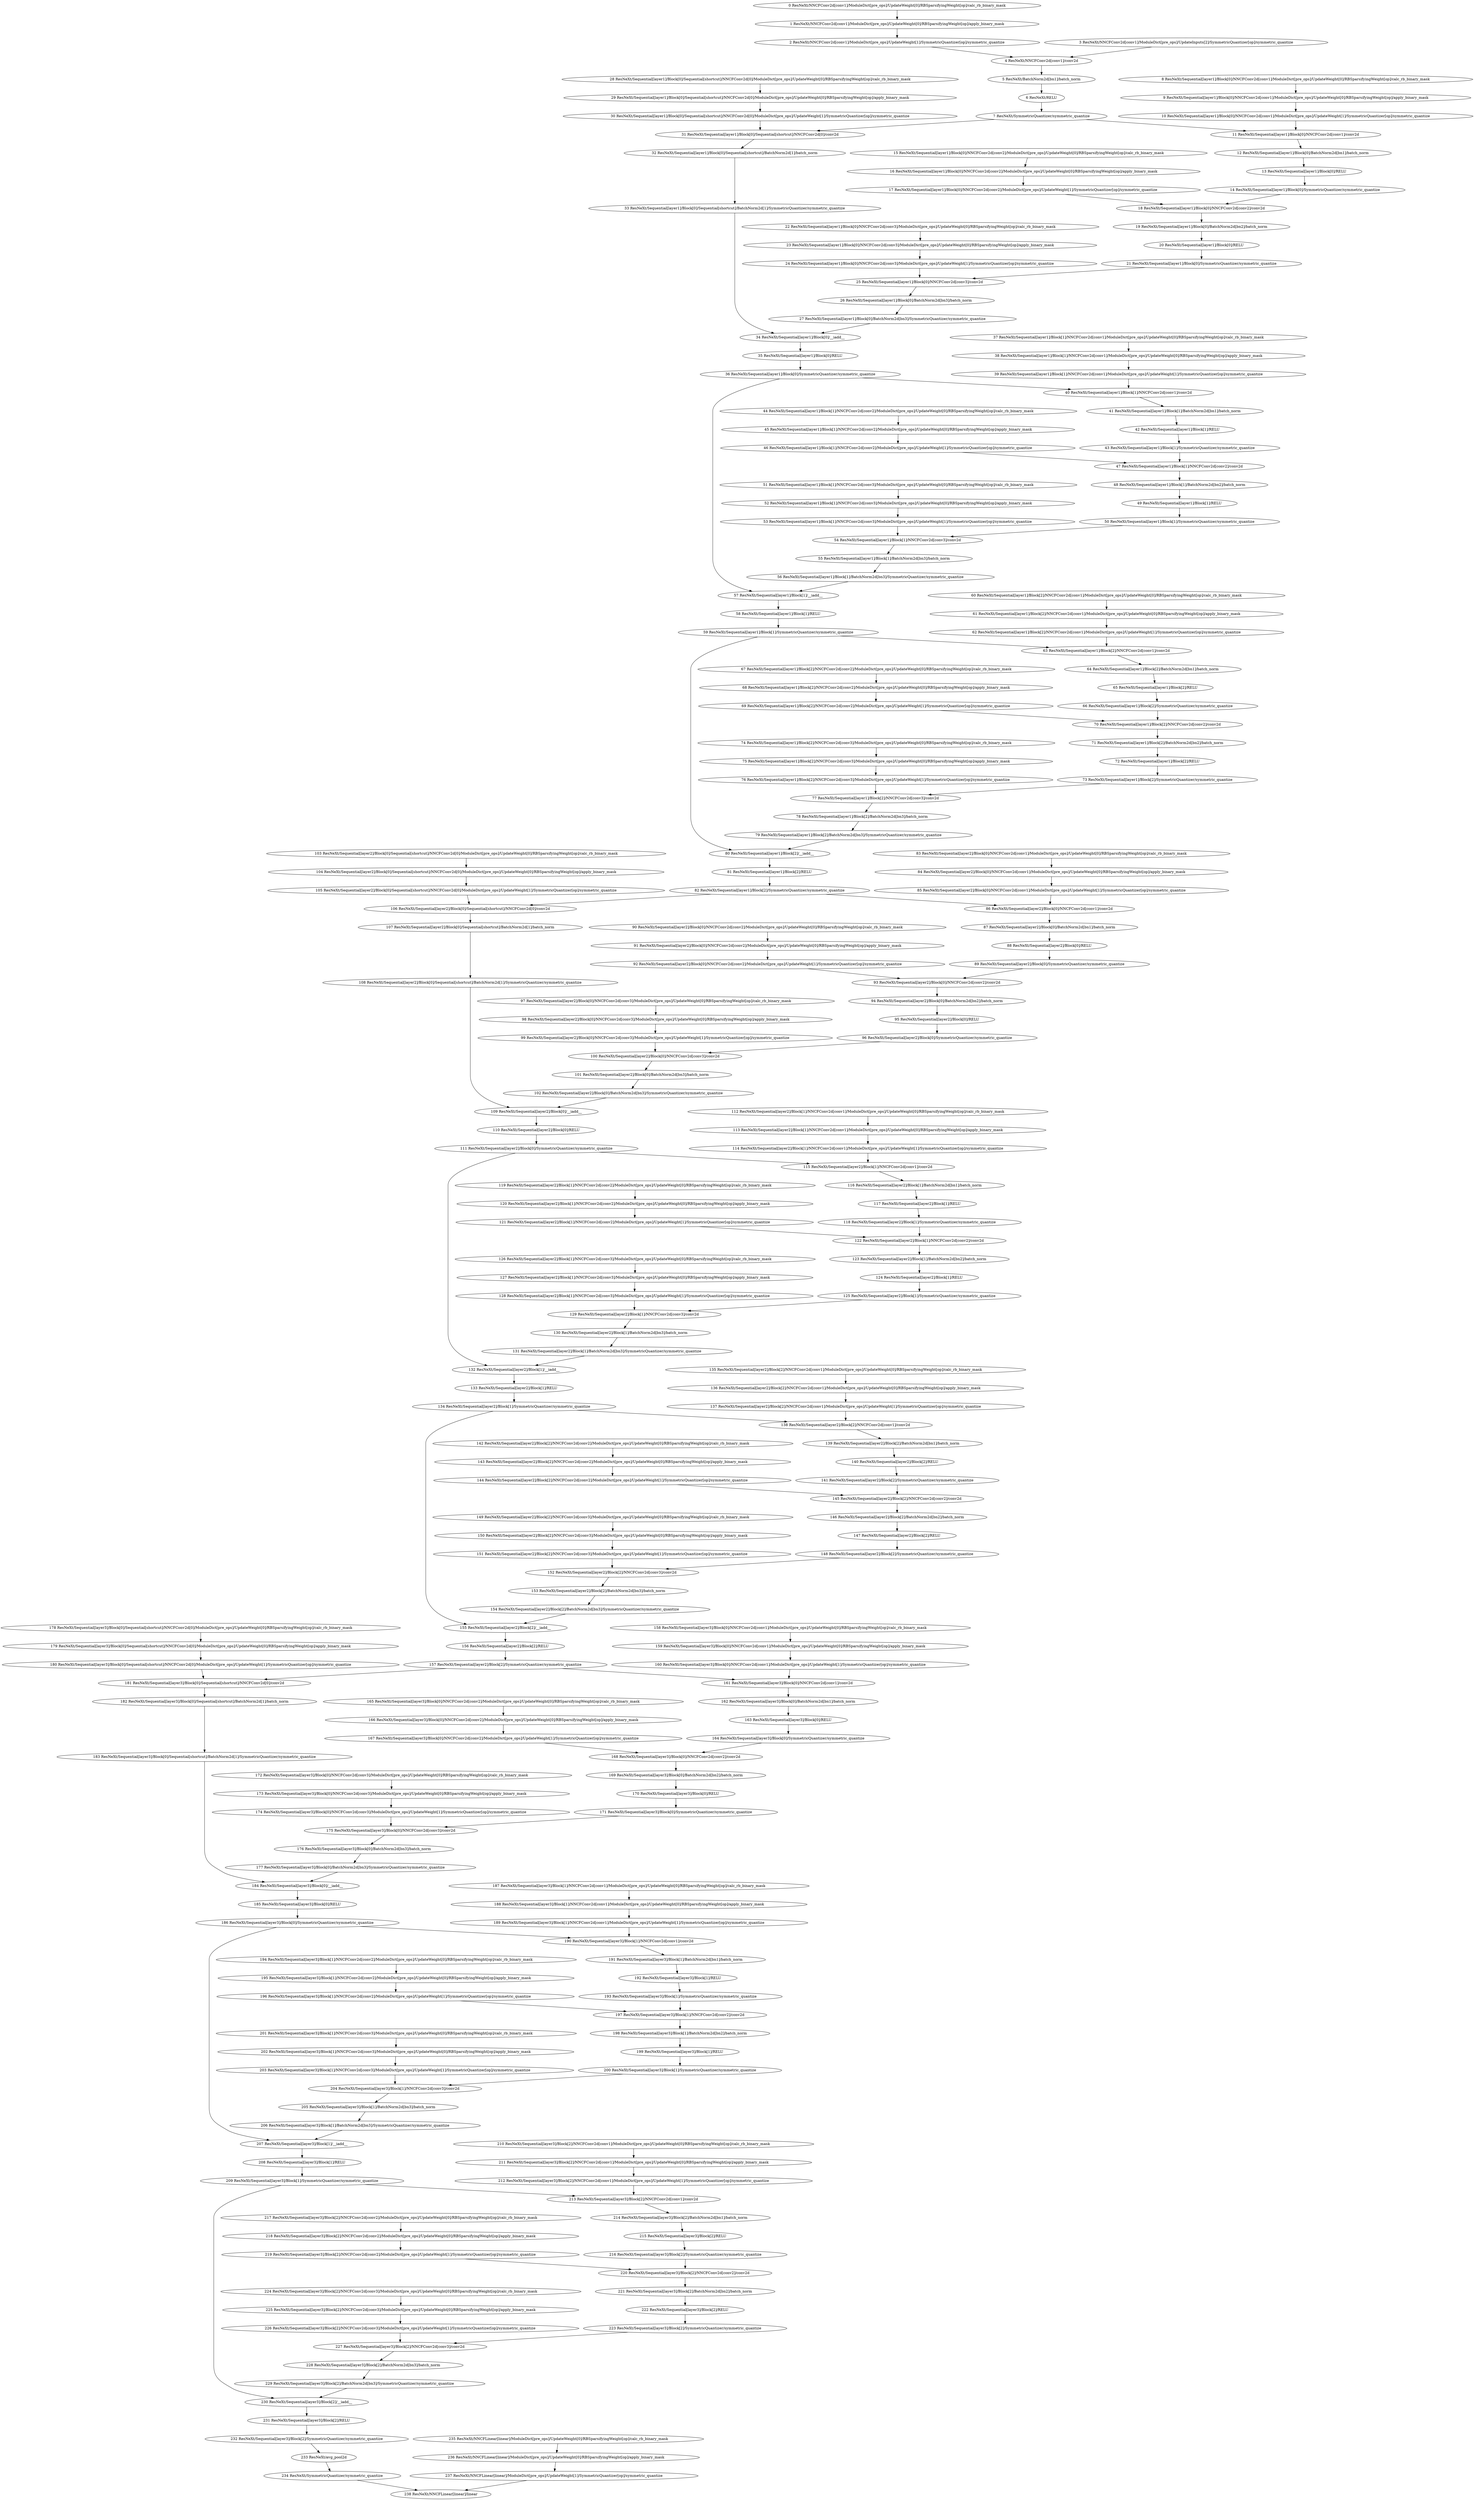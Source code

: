 strict digraph  {
"0 ResNeXt/NNCFConv2d[conv1]/ModuleDict[pre_ops]/UpdateWeight[0]/RBSparsifyingWeight[op]/calc_rb_binary_mask" [id=0, scope="ResNeXt/NNCFConv2d[conv1]/ModuleDict[pre_ops]/UpdateWeight[0]/RBSparsifyingWeight[op]", type=calc_rb_binary_mask];
"1 ResNeXt/NNCFConv2d[conv1]/ModuleDict[pre_ops]/UpdateWeight[0]/RBSparsifyingWeight[op]/apply_binary_mask" [id=1, scope="ResNeXt/NNCFConv2d[conv1]/ModuleDict[pre_ops]/UpdateWeight[0]/RBSparsifyingWeight[op]", type=apply_binary_mask];
"2 ResNeXt/NNCFConv2d[conv1]/ModuleDict[pre_ops]/UpdateWeight[1]/SymmetricQuantizer[op]/symmetric_quantize" [id=2, scope="ResNeXt/NNCFConv2d[conv1]/ModuleDict[pre_ops]/UpdateWeight[1]/SymmetricQuantizer[op]", type=symmetric_quantize];
"3 ResNeXt/NNCFConv2d[conv1]/ModuleDict[pre_ops]/UpdateInputs[2]/SymmetricQuantizer[op]/symmetric_quantize" [id=3, scope="ResNeXt/NNCFConv2d[conv1]/ModuleDict[pre_ops]/UpdateInputs[2]/SymmetricQuantizer[op]", type=symmetric_quantize];
"4 ResNeXt/NNCFConv2d[conv1]/conv2d" [id=4, scope="ResNeXt/NNCFConv2d[conv1]", type=conv2d];
"5 ResNeXt/BatchNorm2d[bn1]/batch_norm" [id=5, scope="ResNeXt/BatchNorm2d[bn1]", type=batch_norm];
"6 ResNeXt/RELU" [id=6, scope=ResNeXt, type=RELU];
"7 ResNeXt/SymmetricQuantizer/symmetric_quantize" [id=7, scope="ResNeXt/SymmetricQuantizer", type=symmetric_quantize];
"8 ResNeXt/Sequential[layer1]/Block[0]/NNCFConv2d[conv1]/ModuleDict[pre_ops]/UpdateWeight[0]/RBSparsifyingWeight[op]/calc_rb_binary_mask" [id=8, scope="ResNeXt/Sequential[layer1]/Block[0]/NNCFConv2d[conv1]/ModuleDict[pre_ops]/UpdateWeight[0]/RBSparsifyingWeight[op]", type=calc_rb_binary_mask];
"9 ResNeXt/Sequential[layer1]/Block[0]/NNCFConv2d[conv1]/ModuleDict[pre_ops]/UpdateWeight[0]/RBSparsifyingWeight[op]/apply_binary_mask" [id=9, scope="ResNeXt/Sequential[layer1]/Block[0]/NNCFConv2d[conv1]/ModuleDict[pre_ops]/UpdateWeight[0]/RBSparsifyingWeight[op]", type=apply_binary_mask];
"10 ResNeXt/Sequential[layer1]/Block[0]/NNCFConv2d[conv1]/ModuleDict[pre_ops]/UpdateWeight[1]/SymmetricQuantizer[op]/symmetric_quantize" [id=10, scope="ResNeXt/Sequential[layer1]/Block[0]/NNCFConv2d[conv1]/ModuleDict[pre_ops]/UpdateWeight[1]/SymmetricQuantizer[op]", type=symmetric_quantize];
"11 ResNeXt/Sequential[layer1]/Block[0]/NNCFConv2d[conv1]/conv2d" [id=11, scope="ResNeXt/Sequential[layer1]/Block[0]/NNCFConv2d[conv1]", type=conv2d];
"12 ResNeXt/Sequential[layer1]/Block[0]/BatchNorm2d[bn1]/batch_norm" [id=12, scope="ResNeXt/Sequential[layer1]/Block[0]/BatchNorm2d[bn1]", type=batch_norm];
"13 ResNeXt/Sequential[layer1]/Block[0]/RELU" [id=13, scope="ResNeXt/Sequential[layer1]/Block[0]", type=RELU];
"14 ResNeXt/Sequential[layer1]/Block[0]/SymmetricQuantizer/symmetric_quantize" [id=14, scope="ResNeXt/Sequential[layer1]/Block[0]/SymmetricQuantizer", type=symmetric_quantize];
"15 ResNeXt/Sequential[layer1]/Block[0]/NNCFConv2d[conv2]/ModuleDict[pre_ops]/UpdateWeight[0]/RBSparsifyingWeight[op]/calc_rb_binary_mask" [id=15, scope="ResNeXt/Sequential[layer1]/Block[0]/NNCFConv2d[conv2]/ModuleDict[pre_ops]/UpdateWeight[0]/RBSparsifyingWeight[op]", type=calc_rb_binary_mask];
"16 ResNeXt/Sequential[layer1]/Block[0]/NNCFConv2d[conv2]/ModuleDict[pre_ops]/UpdateWeight[0]/RBSparsifyingWeight[op]/apply_binary_mask" [id=16, scope="ResNeXt/Sequential[layer1]/Block[0]/NNCFConv2d[conv2]/ModuleDict[pre_ops]/UpdateWeight[0]/RBSparsifyingWeight[op]", type=apply_binary_mask];
"17 ResNeXt/Sequential[layer1]/Block[0]/NNCFConv2d[conv2]/ModuleDict[pre_ops]/UpdateWeight[1]/SymmetricQuantizer[op]/symmetric_quantize" [id=17, scope="ResNeXt/Sequential[layer1]/Block[0]/NNCFConv2d[conv2]/ModuleDict[pre_ops]/UpdateWeight[1]/SymmetricQuantizer[op]", type=symmetric_quantize];
"18 ResNeXt/Sequential[layer1]/Block[0]/NNCFConv2d[conv2]/conv2d" [id=18, scope="ResNeXt/Sequential[layer1]/Block[0]/NNCFConv2d[conv2]", type=conv2d];
"19 ResNeXt/Sequential[layer1]/Block[0]/BatchNorm2d[bn2]/batch_norm" [id=19, scope="ResNeXt/Sequential[layer1]/Block[0]/BatchNorm2d[bn2]", type=batch_norm];
"20 ResNeXt/Sequential[layer1]/Block[0]/RELU" [id=20, scope="ResNeXt/Sequential[layer1]/Block[0]", type=RELU];
"21 ResNeXt/Sequential[layer1]/Block[0]/SymmetricQuantizer/symmetric_quantize" [id=21, scope="ResNeXt/Sequential[layer1]/Block[0]/SymmetricQuantizer", type=symmetric_quantize];
"22 ResNeXt/Sequential[layer1]/Block[0]/NNCFConv2d[conv3]/ModuleDict[pre_ops]/UpdateWeight[0]/RBSparsifyingWeight[op]/calc_rb_binary_mask" [id=22, scope="ResNeXt/Sequential[layer1]/Block[0]/NNCFConv2d[conv3]/ModuleDict[pre_ops]/UpdateWeight[0]/RBSparsifyingWeight[op]", type=calc_rb_binary_mask];
"23 ResNeXt/Sequential[layer1]/Block[0]/NNCFConv2d[conv3]/ModuleDict[pre_ops]/UpdateWeight[0]/RBSparsifyingWeight[op]/apply_binary_mask" [id=23, scope="ResNeXt/Sequential[layer1]/Block[0]/NNCFConv2d[conv3]/ModuleDict[pre_ops]/UpdateWeight[0]/RBSparsifyingWeight[op]", type=apply_binary_mask];
"24 ResNeXt/Sequential[layer1]/Block[0]/NNCFConv2d[conv3]/ModuleDict[pre_ops]/UpdateWeight[1]/SymmetricQuantizer[op]/symmetric_quantize" [id=24, scope="ResNeXt/Sequential[layer1]/Block[0]/NNCFConv2d[conv3]/ModuleDict[pre_ops]/UpdateWeight[1]/SymmetricQuantizer[op]", type=symmetric_quantize];
"25 ResNeXt/Sequential[layer1]/Block[0]/NNCFConv2d[conv3]/conv2d" [id=25, scope="ResNeXt/Sequential[layer1]/Block[0]/NNCFConv2d[conv3]", type=conv2d];
"26 ResNeXt/Sequential[layer1]/Block[0]/BatchNorm2d[bn3]/batch_norm" [id=26, scope="ResNeXt/Sequential[layer1]/Block[0]/BatchNorm2d[bn3]", type=batch_norm];
"27 ResNeXt/Sequential[layer1]/Block[0]/BatchNorm2d[bn3]/SymmetricQuantizer/symmetric_quantize" [id=27, scope="ResNeXt/Sequential[layer1]/Block[0]/BatchNorm2d[bn3]/SymmetricQuantizer", type=symmetric_quantize];
"28 ResNeXt/Sequential[layer1]/Block[0]/Sequential[shortcut]/NNCFConv2d[0]/ModuleDict[pre_ops]/UpdateWeight[0]/RBSparsifyingWeight[op]/calc_rb_binary_mask" [id=28, scope="ResNeXt/Sequential[layer1]/Block[0]/Sequential[shortcut]/NNCFConv2d[0]/ModuleDict[pre_ops]/UpdateWeight[0]/RBSparsifyingWeight[op]", type=calc_rb_binary_mask];
"29 ResNeXt/Sequential[layer1]/Block[0]/Sequential[shortcut]/NNCFConv2d[0]/ModuleDict[pre_ops]/UpdateWeight[0]/RBSparsifyingWeight[op]/apply_binary_mask" [id=29, scope="ResNeXt/Sequential[layer1]/Block[0]/Sequential[shortcut]/NNCFConv2d[0]/ModuleDict[pre_ops]/UpdateWeight[0]/RBSparsifyingWeight[op]", type=apply_binary_mask];
"30 ResNeXt/Sequential[layer1]/Block[0]/Sequential[shortcut]/NNCFConv2d[0]/ModuleDict[pre_ops]/UpdateWeight[1]/SymmetricQuantizer[op]/symmetric_quantize" [id=30, scope="ResNeXt/Sequential[layer1]/Block[0]/Sequential[shortcut]/NNCFConv2d[0]/ModuleDict[pre_ops]/UpdateWeight[1]/SymmetricQuantizer[op]", type=symmetric_quantize];
"31 ResNeXt/Sequential[layer1]/Block[0]/Sequential[shortcut]/NNCFConv2d[0]/conv2d" [id=31, scope="ResNeXt/Sequential[layer1]/Block[0]/Sequential[shortcut]/NNCFConv2d[0]", type=conv2d];
"32 ResNeXt/Sequential[layer1]/Block[0]/Sequential[shortcut]/BatchNorm2d[1]/batch_norm" [id=32, scope="ResNeXt/Sequential[layer1]/Block[0]/Sequential[shortcut]/BatchNorm2d[1]", type=batch_norm];
"33 ResNeXt/Sequential[layer1]/Block[0]/Sequential[shortcut]/BatchNorm2d[1]/SymmetricQuantizer/symmetric_quantize" [id=33, scope="ResNeXt/Sequential[layer1]/Block[0]/Sequential[shortcut]/BatchNorm2d[1]/SymmetricQuantizer", type=symmetric_quantize];
"34 ResNeXt/Sequential[layer1]/Block[0]/__iadd__" [id=34, scope="ResNeXt/Sequential[layer1]/Block[0]", type=__iadd__];
"35 ResNeXt/Sequential[layer1]/Block[0]/RELU" [id=35, scope="ResNeXt/Sequential[layer1]/Block[0]", type=RELU];
"36 ResNeXt/Sequential[layer1]/Block[0]/SymmetricQuantizer/symmetric_quantize" [id=36, scope="ResNeXt/Sequential[layer1]/Block[0]/SymmetricQuantizer", type=symmetric_quantize];
"37 ResNeXt/Sequential[layer1]/Block[1]/NNCFConv2d[conv1]/ModuleDict[pre_ops]/UpdateWeight[0]/RBSparsifyingWeight[op]/calc_rb_binary_mask" [id=37, scope="ResNeXt/Sequential[layer1]/Block[1]/NNCFConv2d[conv1]/ModuleDict[pre_ops]/UpdateWeight[0]/RBSparsifyingWeight[op]", type=calc_rb_binary_mask];
"38 ResNeXt/Sequential[layer1]/Block[1]/NNCFConv2d[conv1]/ModuleDict[pre_ops]/UpdateWeight[0]/RBSparsifyingWeight[op]/apply_binary_mask" [id=38, scope="ResNeXt/Sequential[layer1]/Block[1]/NNCFConv2d[conv1]/ModuleDict[pre_ops]/UpdateWeight[0]/RBSparsifyingWeight[op]", type=apply_binary_mask];
"39 ResNeXt/Sequential[layer1]/Block[1]/NNCFConv2d[conv1]/ModuleDict[pre_ops]/UpdateWeight[1]/SymmetricQuantizer[op]/symmetric_quantize" [id=39, scope="ResNeXt/Sequential[layer1]/Block[1]/NNCFConv2d[conv1]/ModuleDict[pre_ops]/UpdateWeight[1]/SymmetricQuantizer[op]", type=symmetric_quantize];
"40 ResNeXt/Sequential[layer1]/Block[1]/NNCFConv2d[conv1]/conv2d" [id=40, scope="ResNeXt/Sequential[layer1]/Block[1]/NNCFConv2d[conv1]", type=conv2d];
"41 ResNeXt/Sequential[layer1]/Block[1]/BatchNorm2d[bn1]/batch_norm" [id=41, scope="ResNeXt/Sequential[layer1]/Block[1]/BatchNorm2d[bn1]", type=batch_norm];
"42 ResNeXt/Sequential[layer1]/Block[1]/RELU" [id=42, scope="ResNeXt/Sequential[layer1]/Block[1]", type=RELU];
"43 ResNeXt/Sequential[layer1]/Block[1]/SymmetricQuantizer/symmetric_quantize" [id=43, scope="ResNeXt/Sequential[layer1]/Block[1]/SymmetricQuantizer", type=symmetric_quantize];
"44 ResNeXt/Sequential[layer1]/Block[1]/NNCFConv2d[conv2]/ModuleDict[pre_ops]/UpdateWeight[0]/RBSparsifyingWeight[op]/calc_rb_binary_mask" [id=44, scope="ResNeXt/Sequential[layer1]/Block[1]/NNCFConv2d[conv2]/ModuleDict[pre_ops]/UpdateWeight[0]/RBSparsifyingWeight[op]", type=calc_rb_binary_mask];
"45 ResNeXt/Sequential[layer1]/Block[1]/NNCFConv2d[conv2]/ModuleDict[pre_ops]/UpdateWeight[0]/RBSparsifyingWeight[op]/apply_binary_mask" [id=45, scope="ResNeXt/Sequential[layer1]/Block[1]/NNCFConv2d[conv2]/ModuleDict[pre_ops]/UpdateWeight[0]/RBSparsifyingWeight[op]", type=apply_binary_mask];
"46 ResNeXt/Sequential[layer1]/Block[1]/NNCFConv2d[conv2]/ModuleDict[pre_ops]/UpdateWeight[1]/SymmetricQuantizer[op]/symmetric_quantize" [id=46, scope="ResNeXt/Sequential[layer1]/Block[1]/NNCFConv2d[conv2]/ModuleDict[pre_ops]/UpdateWeight[1]/SymmetricQuantizer[op]", type=symmetric_quantize];
"47 ResNeXt/Sequential[layer1]/Block[1]/NNCFConv2d[conv2]/conv2d" [id=47, scope="ResNeXt/Sequential[layer1]/Block[1]/NNCFConv2d[conv2]", type=conv2d];
"48 ResNeXt/Sequential[layer1]/Block[1]/BatchNorm2d[bn2]/batch_norm" [id=48, scope="ResNeXt/Sequential[layer1]/Block[1]/BatchNorm2d[bn2]", type=batch_norm];
"49 ResNeXt/Sequential[layer1]/Block[1]/RELU" [id=49, scope="ResNeXt/Sequential[layer1]/Block[1]", type=RELU];
"50 ResNeXt/Sequential[layer1]/Block[1]/SymmetricQuantizer/symmetric_quantize" [id=50, scope="ResNeXt/Sequential[layer1]/Block[1]/SymmetricQuantizer", type=symmetric_quantize];
"51 ResNeXt/Sequential[layer1]/Block[1]/NNCFConv2d[conv3]/ModuleDict[pre_ops]/UpdateWeight[0]/RBSparsifyingWeight[op]/calc_rb_binary_mask" [id=51, scope="ResNeXt/Sequential[layer1]/Block[1]/NNCFConv2d[conv3]/ModuleDict[pre_ops]/UpdateWeight[0]/RBSparsifyingWeight[op]", type=calc_rb_binary_mask];
"52 ResNeXt/Sequential[layer1]/Block[1]/NNCFConv2d[conv3]/ModuleDict[pre_ops]/UpdateWeight[0]/RBSparsifyingWeight[op]/apply_binary_mask" [id=52, scope="ResNeXt/Sequential[layer1]/Block[1]/NNCFConv2d[conv3]/ModuleDict[pre_ops]/UpdateWeight[0]/RBSparsifyingWeight[op]", type=apply_binary_mask];
"53 ResNeXt/Sequential[layer1]/Block[1]/NNCFConv2d[conv3]/ModuleDict[pre_ops]/UpdateWeight[1]/SymmetricQuantizer[op]/symmetric_quantize" [id=53, scope="ResNeXt/Sequential[layer1]/Block[1]/NNCFConv2d[conv3]/ModuleDict[pre_ops]/UpdateWeight[1]/SymmetricQuantizer[op]", type=symmetric_quantize];
"54 ResNeXt/Sequential[layer1]/Block[1]/NNCFConv2d[conv3]/conv2d" [id=54, scope="ResNeXt/Sequential[layer1]/Block[1]/NNCFConv2d[conv3]", type=conv2d];
"55 ResNeXt/Sequential[layer1]/Block[1]/BatchNorm2d[bn3]/batch_norm" [id=55, scope="ResNeXt/Sequential[layer1]/Block[1]/BatchNorm2d[bn3]", type=batch_norm];
"56 ResNeXt/Sequential[layer1]/Block[1]/BatchNorm2d[bn3]/SymmetricQuantizer/symmetric_quantize" [id=56, scope="ResNeXt/Sequential[layer1]/Block[1]/BatchNorm2d[bn3]/SymmetricQuantizer", type=symmetric_quantize];
"57 ResNeXt/Sequential[layer1]/Block[1]/__iadd__" [id=57, scope="ResNeXt/Sequential[layer1]/Block[1]", type=__iadd__];
"58 ResNeXt/Sequential[layer1]/Block[1]/RELU" [id=58, scope="ResNeXt/Sequential[layer1]/Block[1]", type=RELU];
"59 ResNeXt/Sequential[layer1]/Block[1]/SymmetricQuantizer/symmetric_quantize" [id=59, scope="ResNeXt/Sequential[layer1]/Block[1]/SymmetricQuantizer", type=symmetric_quantize];
"60 ResNeXt/Sequential[layer1]/Block[2]/NNCFConv2d[conv1]/ModuleDict[pre_ops]/UpdateWeight[0]/RBSparsifyingWeight[op]/calc_rb_binary_mask" [id=60, scope="ResNeXt/Sequential[layer1]/Block[2]/NNCFConv2d[conv1]/ModuleDict[pre_ops]/UpdateWeight[0]/RBSparsifyingWeight[op]", type=calc_rb_binary_mask];
"61 ResNeXt/Sequential[layer1]/Block[2]/NNCFConv2d[conv1]/ModuleDict[pre_ops]/UpdateWeight[0]/RBSparsifyingWeight[op]/apply_binary_mask" [id=61, scope="ResNeXt/Sequential[layer1]/Block[2]/NNCFConv2d[conv1]/ModuleDict[pre_ops]/UpdateWeight[0]/RBSparsifyingWeight[op]", type=apply_binary_mask];
"62 ResNeXt/Sequential[layer1]/Block[2]/NNCFConv2d[conv1]/ModuleDict[pre_ops]/UpdateWeight[1]/SymmetricQuantizer[op]/symmetric_quantize" [id=62, scope="ResNeXt/Sequential[layer1]/Block[2]/NNCFConv2d[conv1]/ModuleDict[pre_ops]/UpdateWeight[1]/SymmetricQuantizer[op]", type=symmetric_quantize];
"63 ResNeXt/Sequential[layer1]/Block[2]/NNCFConv2d[conv1]/conv2d" [id=63, scope="ResNeXt/Sequential[layer1]/Block[2]/NNCFConv2d[conv1]", type=conv2d];
"64 ResNeXt/Sequential[layer1]/Block[2]/BatchNorm2d[bn1]/batch_norm" [id=64, scope="ResNeXt/Sequential[layer1]/Block[2]/BatchNorm2d[bn1]", type=batch_norm];
"65 ResNeXt/Sequential[layer1]/Block[2]/RELU" [id=65, scope="ResNeXt/Sequential[layer1]/Block[2]", type=RELU];
"66 ResNeXt/Sequential[layer1]/Block[2]/SymmetricQuantizer/symmetric_quantize" [id=66, scope="ResNeXt/Sequential[layer1]/Block[2]/SymmetricQuantizer", type=symmetric_quantize];
"67 ResNeXt/Sequential[layer1]/Block[2]/NNCFConv2d[conv2]/ModuleDict[pre_ops]/UpdateWeight[0]/RBSparsifyingWeight[op]/calc_rb_binary_mask" [id=67, scope="ResNeXt/Sequential[layer1]/Block[2]/NNCFConv2d[conv2]/ModuleDict[pre_ops]/UpdateWeight[0]/RBSparsifyingWeight[op]", type=calc_rb_binary_mask];
"68 ResNeXt/Sequential[layer1]/Block[2]/NNCFConv2d[conv2]/ModuleDict[pre_ops]/UpdateWeight[0]/RBSparsifyingWeight[op]/apply_binary_mask" [id=68, scope="ResNeXt/Sequential[layer1]/Block[2]/NNCFConv2d[conv2]/ModuleDict[pre_ops]/UpdateWeight[0]/RBSparsifyingWeight[op]", type=apply_binary_mask];
"69 ResNeXt/Sequential[layer1]/Block[2]/NNCFConv2d[conv2]/ModuleDict[pre_ops]/UpdateWeight[1]/SymmetricQuantizer[op]/symmetric_quantize" [id=69, scope="ResNeXt/Sequential[layer1]/Block[2]/NNCFConv2d[conv2]/ModuleDict[pre_ops]/UpdateWeight[1]/SymmetricQuantizer[op]", type=symmetric_quantize];
"70 ResNeXt/Sequential[layer1]/Block[2]/NNCFConv2d[conv2]/conv2d" [id=70, scope="ResNeXt/Sequential[layer1]/Block[2]/NNCFConv2d[conv2]", type=conv2d];
"71 ResNeXt/Sequential[layer1]/Block[2]/BatchNorm2d[bn2]/batch_norm" [id=71, scope="ResNeXt/Sequential[layer1]/Block[2]/BatchNorm2d[bn2]", type=batch_norm];
"72 ResNeXt/Sequential[layer1]/Block[2]/RELU" [id=72, scope="ResNeXt/Sequential[layer1]/Block[2]", type=RELU];
"73 ResNeXt/Sequential[layer1]/Block[2]/SymmetricQuantizer/symmetric_quantize" [id=73, scope="ResNeXt/Sequential[layer1]/Block[2]/SymmetricQuantizer", type=symmetric_quantize];
"74 ResNeXt/Sequential[layer1]/Block[2]/NNCFConv2d[conv3]/ModuleDict[pre_ops]/UpdateWeight[0]/RBSparsifyingWeight[op]/calc_rb_binary_mask" [id=74, scope="ResNeXt/Sequential[layer1]/Block[2]/NNCFConv2d[conv3]/ModuleDict[pre_ops]/UpdateWeight[0]/RBSparsifyingWeight[op]", type=calc_rb_binary_mask];
"75 ResNeXt/Sequential[layer1]/Block[2]/NNCFConv2d[conv3]/ModuleDict[pre_ops]/UpdateWeight[0]/RBSparsifyingWeight[op]/apply_binary_mask" [id=75, scope="ResNeXt/Sequential[layer1]/Block[2]/NNCFConv2d[conv3]/ModuleDict[pre_ops]/UpdateWeight[0]/RBSparsifyingWeight[op]", type=apply_binary_mask];
"76 ResNeXt/Sequential[layer1]/Block[2]/NNCFConv2d[conv3]/ModuleDict[pre_ops]/UpdateWeight[1]/SymmetricQuantizer[op]/symmetric_quantize" [id=76, scope="ResNeXt/Sequential[layer1]/Block[2]/NNCFConv2d[conv3]/ModuleDict[pre_ops]/UpdateWeight[1]/SymmetricQuantizer[op]", type=symmetric_quantize];
"77 ResNeXt/Sequential[layer1]/Block[2]/NNCFConv2d[conv3]/conv2d" [id=77, scope="ResNeXt/Sequential[layer1]/Block[2]/NNCFConv2d[conv3]", type=conv2d];
"78 ResNeXt/Sequential[layer1]/Block[2]/BatchNorm2d[bn3]/batch_norm" [id=78, scope="ResNeXt/Sequential[layer1]/Block[2]/BatchNorm2d[bn3]", type=batch_norm];
"79 ResNeXt/Sequential[layer1]/Block[2]/BatchNorm2d[bn3]/SymmetricQuantizer/symmetric_quantize" [id=79, scope="ResNeXt/Sequential[layer1]/Block[2]/BatchNorm2d[bn3]/SymmetricQuantizer", type=symmetric_quantize];
"80 ResNeXt/Sequential[layer1]/Block[2]/__iadd__" [id=80, scope="ResNeXt/Sequential[layer1]/Block[2]", type=__iadd__];
"81 ResNeXt/Sequential[layer1]/Block[2]/RELU" [id=81, scope="ResNeXt/Sequential[layer1]/Block[2]", type=RELU];
"82 ResNeXt/Sequential[layer1]/Block[2]/SymmetricQuantizer/symmetric_quantize" [id=82, scope="ResNeXt/Sequential[layer1]/Block[2]/SymmetricQuantizer", type=symmetric_quantize];
"83 ResNeXt/Sequential[layer2]/Block[0]/NNCFConv2d[conv1]/ModuleDict[pre_ops]/UpdateWeight[0]/RBSparsifyingWeight[op]/calc_rb_binary_mask" [id=83, scope="ResNeXt/Sequential[layer2]/Block[0]/NNCFConv2d[conv1]/ModuleDict[pre_ops]/UpdateWeight[0]/RBSparsifyingWeight[op]", type=calc_rb_binary_mask];
"84 ResNeXt/Sequential[layer2]/Block[0]/NNCFConv2d[conv1]/ModuleDict[pre_ops]/UpdateWeight[0]/RBSparsifyingWeight[op]/apply_binary_mask" [id=84, scope="ResNeXt/Sequential[layer2]/Block[0]/NNCFConv2d[conv1]/ModuleDict[pre_ops]/UpdateWeight[0]/RBSparsifyingWeight[op]", type=apply_binary_mask];
"85 ResNeXt/Sequential[layer2]/Block[0]/NNCFConv2d[conv1]/ModuleDict[pre_ops]/UpdateWeight[1]/SymmetricQuantizer[op]/symmetric_quantize" [id=85, scope="ResNeXt/Sequential[layer2]/Block[0]/NNCFConv2d[conv1]/ModuleDict[pre_ops]/UpdateWeight[1]/SymmetricQuantizer[op]", type=symmetric_quantize];
"86 ResNeXt/Sequential[layer2]/Block[0]/NNCFConv2d[conv1]/conv2d" [id=86, scope="ResNeXt/Sequential[layer2]/Block[0]/NNCFConv2d[conv1]", type=conv2d];
"87 ResNeXt/Sequential[layer2]/Block[0]/BatchNorm2d[bn1]/batch_norm" [id=87, scope="ResNeXt/Sequential[layer2]/Block[0]/BatchNorm2d[bn1]", type=batch_norm];
"88 ResNeXt/Sequential[layer2]/Block[0]/RELU" [id=88, scope="ResNeXt/Sequential[layer2]/Block[0]", type=RELU];
"89 ResNeXt/Sequential[layer2]/Block[0]/SymmetricQuantizer/symmetric_quantize" [id=89, scope="ResNeXt/Sequential[layer2]/Block[0]/SymmetricQuantizer", type=symmetric_quantize];
"90 ResNeXt/Sequential[layer2]/Block[0]/NNCFConv2d[conv2]/ModuleDict[pre_ops]/UpdateWeight[0]/RBSparsifyingWeight[op]/calc_rb_binary_mask" [id=90, scope="ResNeXt/Sequential[layer2]/Block[0]/NNCFConv2d[conv2]/ModuleDict[pre_ops]/UpdateWeight[0]/RBSparsifyingWeight[op]", type=calc_rb_binary_mask];
"91 ResNeXt/Sequential[layer2]/Block[0]/NNCFConv2d[conv2]/ModuleDict[pre_ops]/UpdateWeight[0]/RBSparsifyingWeight[op]/apply_binary_mask" [id=91, scope="ResNeXt/Sequential[layer2]/Block[0]/NNCFConv2d[conv2]/ModuleDict[pre_ops]/UpdateWeight[0]/RBSparsifyingWeight[op]", type=apply_binary_mask];
"92 ResNeXt/Sequential[layer2]/Block[0]/NNCFConv2d[conv2]/ModuleDict[pre_ops]/UpdateWeight[1]/SymmetricQuantizer[op]/symmetric_quantize" [id=92, scope="ResNeXt/Sequential[layer2]/Block[0]/NNCFConv2d[conv2]/ModuleDict[pre_ops]/UpdateWeight[1]/SymmetricQuantizer[op]", type=symmetric_quantize];
"93 ResNeXt/Sequential[layer2]/Block[0]/NNCFConv2d[conv2]/conv2d" [id=93, scope="ResNeXt/Sequential[layer2]/Block[0]/NNCFConv2d[conv2]", type=conv2d];
"94 ResNeXt/Sequential[layer2]/Block[0]/BatchNorm2d[bn2]/batch_norm" [id=94, scope="ResNeXt/Sequential[layer2]/Block[0]/BatchNorm2d[bn2]", type=batch_norm];
"95 ResNeXt/Sequential[layer2]/Block[0]/RELU" [id=95, scope="ResNeXt/Sequential[layer2]/Block[0]", type=RELU];
"96 ResNeXt/Sequential[layer2]/Block[0]/SymmetricQuantizer/symmetric_quantize" [id=96, scope="ResNeXt/Sequential[layer2]/Block[0]/SymmetricQuantizer", type=symmetric_quantize];
"97 ResNeXt/Sequential[layer2]/Block[0]/NNCFConv2d[conv3]/ModuleDict[pre_ops]/UpdateWeight[0]/RBSparsifyingWeight[op]/calc_rb_binary_mask" [id=97, scope="ResNeXt/Sequential[layer2]/Block[0]/NNCFConv2d[conv3]/ModuleDict[pre_ops]/UpdateWeight[0]/RBSparsifyingWeight[op]", type=calc_rb_binary_mask];
"98 ResNeXt/Sequential[layer2]/Block[0]/NNCFConv2d[conv3]/ModuleDict[pre_ops]/UpdateWeight[0]/RBSparsifyingWeight[op]/apply_binary_mask" [id=98, scope="ResNeXt/Sequential[layer2]/Block[0]/NNCFConv2d[conv3]/ModuleDict[pre_ops]/UpdateWeight[0]/RBSparsifyingWeight[op]", type=apply_binary_mask];
"99 ResNeXt/Sequential[layer2]/Block[0]/NNCFConv2d[conv3]/ModuleDict[pre_ops]/UpdateWeight[1]/SymmetricQuantizer[op]/symmetric_quantize" [id=99, scope="ResNeXt/Sequential[layer2]/Block[0]/NNCFConv2d[conv3]/ModuleDict[pre_ops]/UpdateWeight[1]/SymmetricQuantizer[op]", type=symmetric_quantize];
"100 ResNeXt/Sequential[layer2]/Block[0]/NNCFConv2d[conv3]/conv2d" [id=100, scope="ResNeXt/Sequential[layer2]/Block[0]/NNCFConv2d[conv3]", type=conv2d];
"101 ResNeXt/Sequential[layer2]/Block[0]/BatchNorm2d[bn3]/batch_norm" [id=101, scope="ResNeXt/Sequential[layer2]/Block[0]/BatchNorm2d[bn3]", type=batch_norm];
"102 ResNeXt/Sequential[layer2]/Block[0]/BatchNorm2d[bn3]/SymmetricQuantizer/symmetric_quantize" [id=102, scope="ResNeXt/Sequential[layer2]/Block[0]/BatchNorm2d[bn3]/SymmetricQuantizer", type=symmetric_quantize];
"103 ResNeXt/Sequential[layer2]/Block[0]/Sequential[shortcut]/NNCFConv2d[0]/ModuleDict[pre_ops]/UpdateWeight[0]/RBSparsifyingWeight[op]/calc_rb_binary_mask" [id=103, scope="ResNeXt/Sequential[layer2]/Block[0]/Sequential[shortcut]/NNCFConv2d[0]/ModuleDict[pre_ops]/UpdateWeight[0]/RBSparsifyingWeight[op]", type=calc_rb_binary_mask];
"104 ResNeXt/Sequential[layer2]/Block[0]/Sequential[shortcut]/NNCFConv2d[0]/ModuleDict[pre_ops]/UpdateWeight[0]/RBSparsifyingWeight[op]/apply_binary_mask" [id=104, scope="ResNeXt/Sequential[layer2]/Block[0]/Sequential[shortcut]/NNCFConv2d[0]/ModuleDict[pre_ops]/UpdateWeight[0]/RBSparsifyingWeight[op]", type=apply_binary_mask];
"105 ResNeXt/Sequential[layer2]/Block[0]/Sequential[shortcut]/NNCFConv2d[0]/ModuleDict[pre_ops]/UpdateWeight[1]/SymmetricQuantizer[op]/symmetric_quantize" [id=105, scope="ResNeXt/Sequential[layer2]/Block[0]/Sequential[shortcut]/NNCFConv2d[0]/ModuleDict[pre_ops]/UpdateWeight[1]/SymmetricQuantizer[op]", type=symmetric_quantize];
"106 ResNeXt/Sequential[layer2]/Block[0]/Sequential[shortcut]/NNCFConv2d[0]/conv2d" [id=106, scope="ResNeXt/Sequential[layer2]/Block[0]/Sequential[shortcut]/NNCFConv2d[0]", type=conv2d];
"107 ResNeXt/Sequential[layer2]/Block[0]/Sequential[shortcut]/BatchNorm2d[1]/batch_norm" [id=107, scope="ResNeXt/Sequential[layer2]/Block[0]/Sequential[shortcut]/BatchNorm2d[1]", type=batch_norm];
"108 ResNeXt/Sequential[layer2]/Block[0]/Sequential[shortcut]/BatchNorm2d[1]/SymmetricQuantizer/symmetric_quantize" [id=108, scope="ResNeXt/Sequential[layer2]/Block[0]/Sequential[shortcut]/BatchNorm2d[1]/SymmetricQuantizer", type=symmetric_quantize];
"109 ResNeXt/Sequential[layer2]/Block[0]/__iadd__" [id=109, scope="ResNeXt/Sequential[layer2]/Block[0]", type=__iadd__];
"110 ResNeXt/Sequential[layer2]/Block[0]/RELU" [id=110, scope="ResNeXt/Sequential[layer2]/Block[0]", type=RELU];
"111 ResNeXt/Sequential[layer2]/Block[0]/SymmetricQuantizer/symmetric_quantize" [id=111, scope="ResNeXt/Sequential[layer2]/Block[0]/SymmetricQuantizer", type=symmetric_quantize];
"112 ResNeXt/Sequential[layer2]/Block[1]/NNCFConv2d[conv1]/ModuleDict[pre_ops]/UpdateWeight[0]/RBSparsifyingWeight[op]/calc_rb_binary_mask" [id=112, scope="ResNeXt/Sequential[layer2]/Block[1]/NNCFConv2d[conv1]/ModuleDict[pre_ops]/UpdateWeight[0]/RBSparsifyingWeight[op]", type=calc_rb_binary_mask];
"113 ResNeXt/Sequential[layer2]/Block[1]/NNCFConv2d[conv1]/ModuleDict[pre_ops]/UpdateWeight[0]/RBSparsifyingWeight[op]/apply_binary_mask" [id=113, scope="ResNeXt/Sequential[layer2]/Block[1]/NNCFConv2d[conv1]/ModuleDict[pre_ops]/UpdateWeight[0]/RBSparsifyingWeight[op]", type=apply_binary_mask];
"114 ResNeXt/Sequential[layer2]/Block[1]/NNCFConv2d[conv1]/ModuleDict[pre_ops]/UpdateWeight[1]/SymmetricQuantizer[op]/symmetric_quantize" [id=114, scope="ResNeXt/Sequential[layer2]/Block[1]/NNCFConv2d[conv1]/ModuleDict[pre_ops]/UpdateWeight[1]/SymmetricQuantizer[op]", type=symmetric_quantize];
"115 ResNeXt/Sequential[layer2]/Block[1]/NNCFConv2d[conv1]/conv2d" [id=115, scope="ResNeXt/Sequential[layer2]/Block[1]/NNCFConv2d[conv1]", type=conv2d];
"116 ResNeXt/Sequential[layer2]/Block[1]/BatchNorm2d[bn1]/batch_norm" [id=116, scope="ResNeXt/Sequential[layer2]/Block[1]/BatchNorm2d[bn1]", type=batch_norm];
"117 ResNeXt/Sequential[layer2]/Block[1]/RELU" [id=117, scope="ResNeXt/Sequential[layer2]/Block[1]", type=RELU];
"118 ResNeXt/Sequential[layer2]/Block[1]/SymmetricQuantizer/symmetric_quantize" [id=118, scope="ResNeXt/Sequential[layer2]/Block[1]/SymmetricQuantizer", type=symmetric_quantize];
"119 ResNeXt/Sequential[layer2]/Block[1]/NNCFConv2d[conv2]/ModuleDict[pre_ops]/UpdateWeight[0]/RBSparsifyingWeight[op]/calc_rb_binary_mask" [id=119, scope="ResNeXt/Sequential[layer2]/Block[1]/NNCFConv2d[conv2]/ModuleDict[pre_ops]/UpdateWeight[0]/RBSparsifyingWeight[op]", type=calc_rb_binary_mask];
"120 ResNeXt/Sequential[layer2]/Block[1]/NNCFConv2d[conv2]/ModuleDict[pre_ops]/UpdateWeight[0]/RBSparsifyingWeight[op]/apply_binary_mask" [id=120, scope="ResNeXt/Sequential[layer2]/Block[1]/NNCFConv2d[conv2]/ModuleDict[pre_ops]/UpdateWeight[0]/RBSparsifyingWeight[op]", type=apply_binary_mask];
"121 ResNeXt/Sequential[layer2]/Block[1]/NNCFConv2d[conv2]/ModuleDict[pre_ops]/UpdateWeight[1]/SymmetricQuantizer[op]/symmetric_quantize" [id=121, scope="ResNeXt/Sequential[layer2]/Block[1]/NNCFConv2d[conv2]/ModuleDict[pre_ops]/UpdateWeight[1]/SymmetricQuantizer[op]", type=symmetric_quantize];
"122 ResNeXt/Sequential[layer2]/Block[1]/NNCFConv2d[conv2]/conv2d" [id=122, scope="ResNeXt/Sequential[layer2]/Block[1]/NNCFConv2d[conv2]", type=conv2d];
"123 ResNeXt/Sequential[layer2]/Block[1]/BatchNorm2d[bn2]/batch_norm" [id=123, scope="ResNeXt/Sequential[layer2]/Block[1]/BatchNorm2d[bn2]", type=batch_norm];
"124 ResNeXt/Sequential[layer2]/Block[1]/RELU" [id=124, scope="ResNeXt/Sequential[layer2]/Block[1]", type=RELU];
"125 ResNeXt/Sequential[layer2]/Block[1]/SymmetricQuantizer/symmetric_quantize" [id=125, scope="ResNeXt/Sequential[layer2]/Block[1]/SymmetricQuantizer", type=symmetric_quantize];
"126 ResNeXt/Sequential[layer2]/Block[1]/NNCFConv2d[conv3]/ModuleDict[pre_ops]/UpdateWeight[0]/RBSparsifyingWeight[op]/calc_rb_binary_mask" [id=126, scope="ResNeXt/Sequential[layer2]/Block[1]/NNCFConv2d[conv3]/ModuleDict[pre_ops]/UpdateWeight[0]/RBSparsifyingWeight[op]", type=calc_rb_binary_mask];
"127 ResNeXt/Sequential[layer2]/Block[1]/NNCFConv2d[conv3]/ModuleDict[pre_ops]/UpdateWeight[0]/RBSparsifyingWeight[op]/apply_binary_mask" [id=127, scope="ResNeXt/Sequential[layer2]/Block[1]/NNCFConv2d[conv3]/ModuleDict[pre_ops]/UpdateWeight[0]/RBSparsifyingWeight[op]", type=apply_binary_mask];
"128 ResNeXt/Sequential[layer2]/Block[1]/NNCFConv2d[conv3]/ModuleDict[pre_ops]/UpdateWeight[1]/SymmetricQuantizer[op]/symmetric_quantize" [id=128, scope="ResNeXt/Sequential[layer2]/Block[1]/NNCFConv2d[conv3]/ModuleDict[pre_ops]/UpdateWeight[1]/SymmetricQuantizer[op]", type=symmetric_quantize];
"129 ResNeXt/Sequential[layer2]/Block[1]/NNCFConv2d[conv3]/conv2d" [id=129, scope="ResNeXt/Sequential[layer2]/Block[1]/NNCFConv2d[conv3]", type=conv2d];
"130 ResNeXt/Sequential[layer2]/Block[1]/BatchNorm2d[bn3]/batch_norm" [id=130, scope="ResNeXt/Sequential[layer2]/Block[1]/BatchNorm2d[bn3]", type=batch_norm];
"131 ResNeXt/Sequential[layer2]/Block[1]/BatchNorm2d[bn3]/SymmetricQuantizer/symmetric_quantize" [id=131, scope="ResNeXt/Sequential[layer2]/Block[1]/BatchNorm2d[bn3]/SymmetricQuantizer", type=symmetric_quantize];
"132 ResNeXt/Sequential[layer2]/Block[1]/__iadd__" [id=132, scope="ResNeXt/Sequential[layer2]/Block[1]", type=__iadd__];
"133 ResNeXt/Sequential[layer2]/Block[1]/RELU" [id=133, scope="ResNeXt/Sequential[layer2]/Block[1]", type=RELU];
"134 ResNeXt/Sequential[layer2]/Block[1]/SymmetricQuantizer/symmetric_quantize" [id=134, scope="ResNeXt/Sequential[layer2]/Block[1]/SymmetricQuantizer", type=symmetric_quantize];
"135 ResNeXt/Sequential[layer2]/Block[2]/NNCFConv2d[conv1]/ModuleDict[pre_ops]/UpdateWeight[0]/RBSparsifyingWeight[op]/calc_rb_binary_mask" [id=135, scope="ResNeXt/Sequential[layer2]/Block[2]/NNCFConv2d[conv1]/ModuleDict[pre_ops]/UpdateWeight[0]/RBSparsifyingWeight[op]", type=calc_rb_binary_mask];
"136 ResNeXt/Sequential[layer2]/Block[2]/NNCFConv2d[conv1]/ModuleDict[pre_ops]/UpdateWeight[0]/RBSparsifyingWeight[op]/apply_binary_mask" [id=136, scope="ResNeXt/Sequential[layer2]/Block[2]/NNCFConv2d[conv1]/ModuleDict[pre_ops]/UpdateWeight[0]/RBSparsifyingWeight[op]", type=apply_binary_mask];
"137 ResNeXt/Sequential[layer2]/Block[2]/NNCFConv2d[conv1]/ModuleDict[pre_ops]/UpdateWeight[1]/SymmetricQuantizer[op]/symmetric_quantize" [id=137, scope="ResNeXt/Sequential[layer2]/Block[2]/NNCFConv2d[conv1]/ModuleDict[pre_ops]/UpdateWeight[1]/SymmetricQuantizer[op]", type=symmetric_quantize];
"138 ResNeXt/Sequential[layer2]/Block[2]/NNCFConv2d[conv1]/conv2d" [id=138, scope="ResNeXt/Sequential[layer2]/Block[2]/NNCFConv2d[conv1]", type=conv2d];
"139 ResNeXt/Sequential[layer2]/Block[2]/BatchNorm2d[bn1]/batch_norm" [id=139, scope="ResNeXt/Sequential[layer2]/Block[2]/BatchNorm2d[bn1]", type=batch_norm];
"140 ResNeXt/Sequential[layer2]/Block[2]/RELU" [id=140, scope="ResNeXt/Sequential[layer2]/Block[2]", type=RELU];
"141 ResNeXt/Sequential[layer2]/Block[2]/SymmetricQuantizer/symmetric_quantize" [id=141, scope="ResNeXt/Sequential[layer2]/Block[2]/SymmetricQuantizer", type=symmetric_quantize];
"142 ResNeXt/Sequential[layer2]/Block[2]/NNCFConv2d[conv2]/ModuleDict[pre_ops]/UpdateWeight[0]/RBSparsifyingWeight[op]/calc_rb_binary_mask" [id=142, scope="ResNeXt/Sequential[layer2]/Block[2]/NNCFConv2d[conv2]/ModuleDict[pre_ops]/UpdateWeight[0]/RBSparsifyingWeight[op]", type=calc_rb_binary_mask];
"143 ResNeXt/Sequential[layer2]/Block[2]/NNCFConv2d[conv2]/ModuleDict[pre_ops]/UpdateWeight[0]/RBSparsifyingWeight[op]/apply_binary_mask" [id=143, scope="ResNeXt/Sequential[layer2]/Block[2]/NNCFConv2d[conv2]/ModuleDict[pre_ops]/UpdateWeight[0]/RBSparsifyingWeight[op]", type=apply_binary_mask];
"144 ResNeXt/Sequential[layer2]/Block[2]/NNCFConv2d[conv2]/ModuleDict[pre_ops]/UpdateWeight[1]/SymmetricQuantizer[op]/symmetric_quantize" [id=144, scope="ResNeXt/Sequential[layer2]/Block[2]/NNCFConv2d[conv2]/ModuleDict[pre_ops]/UpdateWeight[1]/SymmetricQuantizer[op]", type=symmetric_quantize];
"145 ResNeXt/Sequential[layer2]/Block[2]/NNCFConv2d[conv2]/conv2d" [id=145, scope="ResNeXt/Sequential[layer2]/Block[2]/NNCFConv2d[conv2]", type=conv2d];
"146 ResNeXt/Sequential[layer2]/Block[2]/BatchNorm2d[bn2]/batch_norm" [id=146, scope="ResNeXt/Sequential[layer2]/Block[2]/BatchNorm2d[bn2]", type=batch_norm];
"147 ResNeXt/Sequential[layer2]/Block[2]/RELU" [id=147, scope="ResNeXt/Sequential[layer2]/Block[2]", type=RELU];
"148 ResNeXt/Sequential[layer2]/Block[2]/SymmetricQuantizer/symmetric_quantize" [id=148, scope="ResNeXt/Sequential[layer2]/Block[2]/SymmetricQuantizer", type=symmetric_quantize];
"149 ResNeXt/Sequential[layer2]/Block[2]/NNCFConv2d[conv3]/ModuleDict[pre_ops]/UpdateWeight[0]/RBSparsifyingWeight[op]/calc_rb_binary_mask" [id=149, scope="ResNeXt/Sequential[layer2]/Block[2]/NNCFConv2d[conv3]/ModuleDict[pre_ops]/UpdateWeight[0]/RBSparsifyingWeight[op]", type=calc_rb_binary_mask];
"150 ResNeXt/Sequential[layer2]/Block[2]/NNCFConv2d[conv3]/ModuleDict[pre_ops]/UpdateWeight[0]/RBSparsifyingWeight[op]/apply_binary_mask" [id=150, scope="ResNeXt/Sequential[layer2]/Block[2]/NNCFConv2d[conv3]/ModuleDict[pre_ops]/UpdateWeight[0]/RBSparsifyingWeight[op]", type=apply_binary_mask];
"151 ResNeXt/Sequential[layer2]/Block[2]/NNCFConv2d[conv3]/ModuleDict[pre_ops]/UpdateWeight[1]/SymmetricQuantizer[op]/symmetric_quantize" [id=151, scope="ResNeXt/Sequential[layer2]/Block[2]/NNCFConv2d[conv3]/ModuleDict[pre_ops]/UpdateWeight[1]/SymmetricQuantizer[op]", type=symmetric_quantize];
"152 ResNeXt/Sequential[layer2]/Block[2]/NNCFConv2d[conv3]/conv2d" [id=152, scope="ResNeXt/Sequential[layer2]/Block[2]/NNCFConv2d[conv3]", type=conv2d];
"153 ResNeXt/Sequential[layer2]/Block[2]/BatchNorm2d[bn3]/batch_norm" [id=153, scope="ResNeXt/Sequential[layer2]/Block[2]/BatchNorm2d[bn3]", type=batch_norm];
"154 ResNeXt/Sequential[layer2]/Block[2]/BatchNorm2d[bn3]/SymmetricQuantizer/symmetric_quantize" [id=154, scope="ResNeXt/Sequential[layer2]/Block[2]/BatchNorm2d[bn3]/SymmetricQuantizer", type=symmetric_quantize];
"155 ResNeXt/Sequential[layer2]/Block[2]/__iadd__" [id=155, scope="ResNeXt/Sequential[layer2]/Block[2]", type=__iadd__];
"156 ResNeXt/Sequential[layer2]/Block[2]/RELU" [id=156, scope="ResNeXt/Sequential[layer2]/Block[2]", type=RELU];
"157 ResNeXt/Sequential[layer2]/Block[2]/SymmetricQuantizer/symmetric_quantize" [id=157, scope="ResNeXt/Sequential[layer2]/Block[2]/SymmetricQuantizer", type=symmetric_quantize];
"158 ResNeXt/Sequential[layer3]/Block[0]/NNCFConv2d[conv1]/ModuleDict[pre_ops]/UpdateWeight[0]/RBSparsifyingWeight[op]/calc_rb_binary_mask" [id=158, scope="ResNeXt/Sequential[layer3]/Block[0]/NNCFConv2d[conv1]/ModuleDict[pre_ops]/UpdateWeight[0]/RBSparsifyingWeight[op]", type=calc_rb_binary_mask];
"159 ResNeXt/Sequential[layer3]/Block[0]/NNCFConv2d[conv1]/ModuleDict[pre_ops]/UpdateWeight[0]/RBSparsifyingWeight[op]/apply_binary_mask" [id=159, scope="ResNeXt/Sequential[layer3]/Block[0]/NNCFConv2d[conv1]/ModuleDict[pre_ops]/UpdateWeight[0]/RBSparsifyingWeight[op]", type=apply_binary_mask];
"160 ResNeXt/Sequential[layer3]/Block[0]/NNCFConv2d[conv1]/ModuleDict[pre_ops]/UpdateWeight[1]/SymmetricQuantizer[op]/symmetric_quantize" [id=160, scope="ResNeXt/Sequential[layer3]/Block[0]/NNCFConv2d[conv1]/ModuleDict[pre_ops]/UpdateWeight[1]/SymmetricQuantizer[op]", type=symmetric_quantize];
"161 ResNeXt/Sequential[layer3]/Block[0]/NNCFConv2d[conv1]/conv2d" [id=161, scope="ResNeXt/Sequential[layer3]/Block[0]/NNCFConv2d[conv1]", type=conv2d];
"162 ResNeXt/Sequential[layer3]/Block[0]/BatchNorm2d[bn1]/batch_norm" [id=162, scope="ResNeXt/Sequential[layer3]/Block[0]/BatchNorm2d[bn1]", type=batch_norm];
"163 ResNeXt/Sequential[layer3]/Block[0]/RELU" [id=163, scope="ResNeXt/Sequential[layer3]/Block[0]", type=RELU];
"164 ResNeXt/Sequential[layer3]/Block[0]/SymmetricQuantizer/symmetric_quantize" [id=164, scope="ResNeXt/Sequential[layer3]/Block[0]/SymmetricQuantizer", type=symmetric_quantize];
"165 ResNeXt/Sequential[layer3]/Block[0]/NNCFConv2d[conv2]/ModuleDict[pre_ops]/UpdateWeight[0]/RBSparsifyingWeight[op]/calc_rb_binary_mask" [id=165, scope="ResNeXt/Sequential[layer3]/Block[0]/NNCFConv2d[conv2]/ModuleDict[pre_ops]/UpdateWeight[0]/RBSparsifyingWeight[op]", type=calc_rb_binary_mask];
"166 ResNeXt/Sequential[layer3]/Block[0]/NNCFConv2d[conv2]/ModuleDict[pre_ops]/UpdateWeight[0]/RBSparsifyingWeight[op]/apply_binary_mask" [id=166, scope="ResNeXt/Sequential[layer3]/Block[0]/NNCFConv2d[conv2]/ModuleDict[pre_ops]/UpdateWeight[0]/RBSparsifyingWeight[op]", type=apply_binary_mask];
"167 ResNeXt/Sequential[layer3]/Block[0]/NNCFConv2d[conv2]/ModuleDict[pre_ops]/UpdateWeight[1]/SymmetricQuantizer[op]/symmetric_quantize" [id=167, scope="ResNeXt/Sequential[layer3]/Block[0]/NNCFConv2d[conv2]/ModuleDict[pre_ops]/UpdateWeight[1]/SymmetricQuantizer[op]", type=symmetric_quantize];
"168 ResNeXt/Sequential[layer3]/Block[0]/NNCFConv2d[conv2]/conv2d" [id=168, scope="ResNeXt/Sequential[layer3]/Block[0]/NNCFConv2d[conv2]", type=conv2d];
"169 ResNeXt/Sequential[layer3]/Block[0]/BatchNorm2d[bn2]/batch_norm" [id=169, scope="ResNeXt/Sequential[layer3]/Block[0]/BatchNorm2d[bn2]", type=batch_norm];
"170 ResNeXt/Sequential[layer3]/Block[0]/RELU" [id=170, scope="ResNeXt/Sequential[layer3]/Block[0]", type=RELU];
"171 ResNeXt/Sequential[layer3]/Block[0]/SymmetricQuantizer/symmetric_quantize" [id=171, scope="ResNeXt/Sequential[layer3]/Block[0]/SymmetricQuantizer", type=symmetric_quantize];
"172 ResNeXt/Sequential[layer3]/Block[0]/NNCFConv2d[conv3]/ModuleDict[pre_ops]/UpdateWeight[0]/RBSparsifyingWeight[op]/calc_rb_binary_mask" [id=172, scope="ResNeXt/Sequential[layer3]/Block[0]/NNCFConv2d[conv3]/ModuleDict[pre_ops]/UpdateWeight[0]/RBSparsifyingWeight[op]", type=calc_rb_binary_mask];
"173 ResNeXt/Sequential[layer3]/Block[0]/NNCFConv2d[conv3]/ModuleDict[pre_ops]/UpdateWeight[0]/RBSparsifyingWeight[op]/apply_binary_mask" [id=173, scope="ResNeXt/Sequential[layer3]/Block[0]/NNCFConv2d[conv3]/ModuleDict[pre_ops]/UpdateWeight[0]/RBSparsifyingWeight[op]", type=apply_binary_mask];
"174 ResNeXt/Sequential[layer3]/Block[0]/NNCFConv2d[conv3]/ModuleDict[pre_ops]/UpdateWeight[1]/SymmetricQuantizer[op]/symmetric_quantize" [id=174, scope="ResNeXt/Sequential[layer3]/Block[0]/NNCFConv2d[conv3]/ModuleDict[pre_ops]/UpdateWeight[1]/SymmetricQuantizer[op]", type=symmetric_quantize];
"175 ResNeXt/Sequential[layer3]/Block[0]/NNCFConv2d[conv3]/conv2d" [id=175, scope="ResNeXt/Sequential[layer3]/Block[0]/NNCFConv2d[conv3]", type=conv2d];
"176 ResNeXt/Sequential[layer3]/Block[0]/BatchNorm2d[bn3]/batch_norm" [id=176, scope="ResNeXt/Sequential[layer3]/Block[0]/BatchNorm2d[bn3]", type=batch_norm];
"177 ResNeXt/Sequential[layer3]/Block[0]/BatchNorm2d[bn3]/SymmetricQuantizer/symmetric_quantize" [id=177, scope="ResNeXt/Sequential[layer3]/Block[0]/BatchNorm2d[bn3]/SymmetricQuantizer", type=symmetric_quantize];
"178 ResNeXt/Sequential[layer3]/Block[0]/Sequential[shortcut]/NNCFConv2d[0]/ModuleDict[pre_ops]/UpdateWeight[0]/RBSparsifyingWeight[op]/calc_rb_binary_mask" [id=178, scope="ResNeXt/Sequential[layer3]/Block[0]/Sequential[shortcut]/NNCFConv2d[0]/ModuleDict[pre_ops]/UpdateWeight[0]/RBSparsifyingWeight[op]", type=calc_rb_binary_mask];
"179 ResNeXt/Sequential[layer3]/Block[0]/Sequential[shortcut]/NNCFConv2d[0]/ModuleDict[pre_ops]/UpdateWeight[0]/RBSparsifyingWeight[op]/apply_binary_mask" [id=179, scope="ResNeXt/Sequential[layer3]/Block[0]/Sequential[shortcut]/NNCFConv2d[0]/ModuleDict[pre_ops]/UpdateWeight[0]/RBSparsifyingWeight[op]", type=apply_binary_mask];
"180 ResNeXt/Sequential[layer3]/Block[0]/Sequential[shortcut]/NNCFConv2d[0]/ModuleDict[pre_ops]/UpdateWeight[1]/SymmetricQuantizer[op]/symmetric_quantize" [id=180, scope="ResNeXt/Sequential[layer3]/Block[0]/Sequential[shortcut]/NNCFConv2d[0]/ModuleDict[pre_ops]/UpdateWeight[1]/SymmetricQuantizer[op]", type=symmetric_quantize];
"181 ResNeXt/Sequential[layer3]/Block[0]/Sequential[shortcut]/NNCFConv2d[0]/conv2d" [id=181, scope="ResNeXt/Sequential[layer3]/Block[0]/Sequential[shortcut]/NNCFConv2d[0]", type=conv2d];
"182 ResNeXt/Sequential[layer3]/Block[0]/Sequential[shortcut]/BatchNorm2d[1]/batch_norm" [id=182, scope="ResNeXt/Sequential[layer3]/Block[0]/Sequential[shortcut]/BatchNorm2d[1]", type=batch_norm];
"183 ResNeXt/Sequential[layer3]/Block[0]/Sequential[shortcut]/BatchNorm2d[1]/SymmetricQuantizer/symmetric_quantize" [id=183, scope="ResNeXt/Sequential[layer3]/Block[0]/Sequential[shortcut]/BatchNorm2d[1]/SymmetricQuantizer", type=symmetric_quantize];
"184 ResNeXt/Sequential[layer3]/Block[0]/__iadd__" [id=184, scope="ResNeXt/Sequential[layer3]/Block[0]", type=__iadd__];
"185 ResNeXt/Sequential[layer3]/Block[0]/RELU" [id=185, scope="ResNeXt/Sequential[layer3]/Block[0]", type=RELU];
"186 ResNeXt/Sequential[layer3]/Block[0]/SymmetricQuantizer/symmetric_quantize" [id=186, scope="ResNeXt/Sequential[layer3]/Block[0]/SymmetricQuantizer", type=symmetric_quantize];
"187 ResNeXt/Sequential[layer3]/Block[1]/NNCFConv2d[conv1]/ModuleDict[pre_ops]/UpdateWeight[0]/RBSparsifyingWeight[op]/calc_rb_binary_mask" [id=187, scope="ResNeXt/Sequential[layer3]/Block[1]/NNCFConv2d[conv1]/ModuleDict[pre_ops]/UpdateWeight[0]/RBSparsifyingWeight[op]", type=calc_rb_binary_mask];
"188 ResNeXt/Sequential[layer3]/Block[1]/NNCFConv2d[conv1]/ModuleDict[pre_ops]/UpdateWeight[0]/RBSparsifyingWeight[op]/apply_binary_mask" [id=188, scope="ResNeXt/Sequential[layer3]/Block[1]/NNCFConv2d[conv1]/ModuleDict[pre_ops]/UpdateWeight[0]/RBSparsifyingWeight[op]", type=apply_binary_mask];
"189 ResNeXt/Sequential[layer3]/Block[1]/NNCFConv2d[conv1]/ModuleDict[pre_ops]/UpdateWeight[1]/SymmetricQuantizer[op]/symmetric_quantize" [id=189, scope="ResNeXt/Sequential[layer3]/Block[1]/NNCFConv2d[conv1]/ModuleDict[pre_ops]/UpdateWeight[1]/SymmetricQuantizer[op]", type=symmetric_quantize];
"190 ResNeXt/Sequential[layer3]/Block[1]/NNCFConv2d[conv1]/conv2d" [id=190, scope="ResNeXt/Sequential[layer3]/Block[1]/NNCFConv2d[conv1]", type=conv2d];
"191 ResNeXt/Sequential[layer3]/Block[1]/BatchNorm2d[bn1]/batch_norm" [id=191, scope="ResNeXt/Sequential[layer3]/Block[1]/BatchNorm2d[bn1]", type=batch_norm];
"192 ResNeXt/Sequential[layer3]/Block[1]/RELU" [id=192, scope="ResNeXt/Sequential[layer3]/Block[1]", type=RELU];
"193 ResNeXt/Sequential[layer3]/Block[1]/SymmetricQuantizer/symmetric_quantize" [id=193, scope="ResNeXt/Sequential[layer3]/Block[1]/SymmetricQuantizer", type=symmetric_quantize];
"194 ResNeXt/Sequential[layer3]/Block[1]/NNCFConv2d[conv2]/ModuleDict[pre_ops]/UpdateWeight[0]/RBSparsifyingWeight[op]/calc_rb_binary_mask" [id=194, scope="ResNeXt/Sequential[layer3]/Block[1]/NNCFConv2d[conv2]/ModuleDict[pre_ops]/UpdateWeight[0]/RBSparsifyingWeight[op]", type=calc_rb_binary_mask];
"195 ResNeXt/Sequential[layer3]/Block[1]/NNCFConv2d[conv2]/ModuleDict[pre_ops]/UpdateWeight[0]/RBSparsifyingWeight[op]/apply_binary_mask" [id=195, scope="ResNeXt/Sequential[layer3]/Block[1]/NNCFConv2d[conv2]/ModuleDict[pre_ops]/UpdateWeight[0]/RBSparsifyingWeight[op]", type=apply_binary_mask];
"196 ResNeXt/Sequential[layer3]/Block[1]/NNCFConv2d[conv2]/ModuleDict[pre_ops]/UpdateWeight[1]/SymmetricQuantizer[op]/symmetric_quantize" [id=196, scope="ResNeXt/Sequential[layer3]/Block[1]/NNCFConv2d[conv2]/ModuleDict[pre_ops]/UpdateWeight[1]/SymmetricQuantizer[op]", type=symmetric_quantize];
"197 ResNeXt/Sequential[layer3]/Block[1]/NNCFConv2d[conv2]/conv2d" [id=197, scope="ResNeXt/Sequential[layer3]/Block[1]/NNCFConv2d[conv2]", type=conv2d];
"198 ResNeXt/Sequential[layer3]/Block[1]/BatchNorm2d[bn2]/batch_norm" [id=198, scope="ResNeXt/Sequential[layer3]/Block[1]/BatchNorm2d[bn2]", type=batch_norm];
"199 ResNeXt/Sequential[layer3]/Block[1]/RELU" [id=199, scope="ResNeXt/Sequential[layer3]/Block[1]", type=RELU];
"200 ResNeXt/Sequential[layer3]/Block[1]/SymmetricQuantizer/symmetric_quantize" [id=200, scope="ResNeXt/Sequential[layer3]/Block[1]/SymmetricQuantizer", type=symmetric_quantize];
"201 ResNeXt/Sequential[layer3]/Block[1]/NNCFConv2d[conv3]/ModuleDict[pre_ops]/UpdateWeight[0]/RBSparsifyingWeight[op]/calc_rb_binary_mask" [id=201, scope="ResNeXt/Sequential[layer3]/Block[1]/NNCFConv2d[conv3]/ModuleDict[pre_ops]/UpdateWeight[0]/RBSparsifyingWeight[op]", type=calc_rb_binary_mask];
"202 ResNeXt/Sequential[layer3]/Block[1]/NNCFConv2d[conv3]/ModuleDict[pre_ops]/UpdateWeight[0]/RBSparsifyingWeight[op]/apply_binary_mask" [id=202, scope="ResNeXt/Sequential[layer3]/Block[1]/NNCFConv2d[conv3]/ModuleDict[pre_ops]/UpdateWeight[0]/RBSparsifyingWeight[op]", type=apply_binary_mask];
"203 ResNeXt/Sequential[layer3]/Block[1]/NNCFConv2d[conv3]/ModuleDict[pre_ops]/UpdateWeight[1]/SymmetricQuantizer[op]/symmetric_quantize" [id=203, scope="ResNeXt/Sequential[layer3]/Block[1]/NNCFConv2d[conv3]/ModuleDict[pre_ops]/UpdateWeight[1]/SymmetricQuantizer[op]", type=symmetric_quantize];
"204 ResNeXt/Sequential[layer3]/Block[1]/NNCFConv2d[conv3]/conv2d" [id=204, scope="ResNeXt/Sequential[layer3]/Block[1]/NNCFConv2d[conv3]", type=conv2d];
"205 ResNeXt/Sequential[layer3]/Block[1]/BatchNorm2d[bn3]/batch_norm" [id=205, scope="ResNeXt/Sequential[layer3]/Block[1]/BatchNorm2d[bn3]", type=batch_norm];
"206 ResNeXt/Sequential[layer3]/Block[1]/BatchNorm2d[bn3]/SymmetricQuantizer/symmetric_quantize" [id=206, scope="ResNeXt/Sequential[layer3]/Block[1]/BatchNorm2d[bn3]/SymmetricQuantizer", type=symmetric_quantize];
"207 ResNeXt/Sequential[layer3]/Block[1]/__iadd__" [id=207, scope="ResNeXt/Sequential[layer3]/Block[1]", type=__iadd__];
"208 ResNeXt/Sequential[layer3]/Block[1]/RELU" [id=208, scope="ResNeXt/Sequential[layer3]/Block[1]", type=RELU];
"209 ResNeXt/Sequential[layer3]/Block[1]/SymmetricQuantizer/symmetric_quantize" [id=209, scope="ResNeXt/Sequential[layer3]/Block[1]/SymmetricQuantizer", type=symmetric_quantize];
"210 ResNeXt/Sequential[layer3]/Block[2]/NNCFConv2d[conv1]/ModuleDict[pre_ops]/UpdateWeight[0]/RBSparsifyingWeight[op]/calc_rb_binary_mask" [id=210, scope="ResNeXt/Sequential[layer3]/Block[2]/NNCFConv2d[conv1]/ModuleDict[pre_ops]/UpdateWeight[0]/RBSparsifyingWeight[op]", type=calc_rb_binary_mask];
"211 ResNeXt/Sequential[layer3]/Block[2]/NNCFConv2d[conv1]/ModuleDict[pre_ops]/UpdateWeight[0]/RBSparsifyingWeight[op]/apply_binary_mask" [id=211, scope="ResNeXt/Sequential[layer3]/Block[2]/NNCFConv2d[conv1]/ModuleDict[pre_ops]/UpdateWeight[0]/RBSparsifyingWeight[op]", type=apply_binary_mask];
"212 ResNeXt/Sequential[layer3]/Block[2]/NNCFConv2d[conv1]/ModuleDict[pre_ops]/UpdateWeight[1]/SymmetricQuantizer[op]/symmetric_quantize" [id=212, scope="ResNeXt/Sequential[layer3]/Block[2]/NNCFConv2d[conv1]/ModuleDict[pre_ops]/UpdateWeight[1]/SymmetricQuantizer[op]", type=symmetric_quantize];
"213 ResNeXt/Sequential[layer3]/Block[2]/NNCFConv2d[conv1]/conv2d" [id=213, scope="ResNeXt/Sequential[layer3]/Block[2]/NNCFConv2d[conv1]", type=conv2d];
"214 ResNeXt/Sequential[layer3]/Block[2]/BatchNorm2d[bn1]/batch_norm" [id=214, scope="ResNeXt/Sequential[layer3]/Block[2]/BatchNorm2d[bn1]", type=batch_norm];
"215 ResNeXt/Sequential[layer3]/Block[2]/RELU" [id=215, scope="ResNeXt/Sequential[layer3]/Block[2]", type=RELU];
"216 ResNeXt/Sequential[layer3]/Block[2]/SymmetricQuantizer/symmetric_quantize" [id=216, scope="ResNeXt/Sequential[layer3]/Block[2]/SymmetricQuantizer", type=symmetric_quantize];
"217 ResNeXt/Sequential[layer3]/Block[2]/NNCFConv2d[conv2]/ModuleDict[pre_ops]/UpdateWeight[0]/RBSparsifyingWeight[op]/calc_rb_binary_mask" [id=217, scope="ResNeXt/Sequential[layer3]/Block[2]/NNCFConv2d[conv2]/ModuleDict[pre_ops]/UpdateWeight[0]/RBSparsifyingWeight[op]", type=calc_rb_binary_mask];
"218 ResNeXt/Sequential[layer3]/Block[2]/NNCFConv2d[conv2]/ModuleDict[pre_ops]/UpdateWeight[0]/RBSparsifyingWeight[op]/apply_binary_mask" [id=218, scope="ResNeXt/Sequential[layer3]/Block[2]/NNCFConv2d[conv2]/ModuleDict[pre_ops]/UpdateWeight[0]/RBSparsifyingWeight[op]", type=apply_binary_mask];
"219 ResNeXt/Sequential[layer3]/Block[2]/NNCFConv2d[conv2]/ModuleDict[pre_ops]/UpdateWeight[1]/SymmetricQuantizer[op]/symmetric_quantize" [id=219, scope="ResNeXt/Sequential[layer3]/Block[2]/NNCFConv2d[conv2]/ModuleDict[pre_ops]/UpdateWeight[1]/SymmetricQuantizer[op]", type=symmetric_quantize];
"220 ResNeXt/Sequential[layer3]/Block[2]/NNCFConv2d[conv2]/conv2d" [id=220, scope="ResNeXt/Sequential[layer3]/Block[2]/NNCFConv2d[conv2]", type=conv2d];
"221 ResNeXt/Sequential[layer3]/Block[2]/BatchNorm2d[bn2]/batch_norm" [id=221, scope="ResNeXt/Sequential[layer3]/Block[2]/BatchNorm2d[bn2]", type=batch_norm];
"222 ResNeXt/Sequential[layer3]/Block[2]/RELU" [id=222, scope="ResNeXt/Sequential[layer3]/Block[2]", type=RELU];
"223 ResNeXt/Sequential[layer3]/Block[2]/SymmetricQuantizer/symmetric_quantize" [id=223, scope="ResNeXt/Sequential[layer3]/Block[2]/SymmetricQuantizer", type=symmetric_quantize];
"224 ResNeXt/Sequential[layer3]/Block[2]/NNCFConv2d[conv3]/ModuleDict[pre_ops]/UpdateWeight[0]/RBSparsifyingWeight[op]/calc_rb_binary_mask" [id=224, scope="ResNeXt/Sequential[layer3]/Block[2]/NNCFConv2d[conv3]/ModuleDict[pre_ops]/UpdateWeight[0]/RBSparsifyingWeight[op]", type=calc_rb_binary_mask];
"225 ResNeXt/Sequential[layer3]/Block[2]/NNCFConv2d[conv3]/ModuleDict[pre_ops]/UpdateWeight[0]/RBSparsifyingWeight[op]/apply_binary_mask" [id=225, scope="ResNeXt/Sequential[layer3]/Block[2]/NNCFConv2d[conv3]/ModuleDict[pre_ops]/UpdateWeight[0]/RBSparsifyingWeight[op]", type=apply_binary_mask];
"226 ResNeXt/Sequential[layer3]/Block[2]/NNCFConv2d[conv3]/ModuleDict[pre_ops]/UpdateWeight[1]/SymmetricQuantizer[op]/symmetric_quantize" [id=226, scope="ResNeXt/Sequential[layer3]/Block[2]/NNCFConv2d[conv3]/ModuleDict[pre_ops]/UpdateWeight[1]/SymmetricQuantizer[op]", type=symmetric_quantize];
"227 ResNeXt/Sequential[layer3]/Block[2]/NNCFConv2d[conv3]/conv2d" [id=227, scope="ResNeXt/Sequential[layer3]/Block[2]/NNCFConv2d[conv3]", type=conv2d];
"228 ResNeXt/Sequential[layer3]/Block[2]/BatchNorm2d[bn3]/batch_norm" [id=228, scope="ResNeXt/Sequential[layer3]/Block[2]/BatchNorm2d[bn3]", type=batch_norm];
"229 ResNeXt/Sequential[layer3]/Block[2]/BatchNorm2d[bn3]/SymmetricQuantizer/symmetric_quantize" [id=229, scope="ResNeXt/Sequential[layer3]/Block[2]/BatchNorm2d[bn3]/SymmetricQuantizer", type=symmetric_quantize];
"230 ResNeXt/Sequential[layer3]/Block[2]/__iadd__" [id=230, scope="ResNeXt/Sequential[layer3]/Block[2]", type=__iadd__];
"231 ResNeXt/Sequential[layer3]/Block[2]/RELU" [id=231, scope="ResNeXt/Sequential[layer3]/Block[2]", type=RELU];
"232 ResNeXt/Sequential[layer3]/Block[2]/SymmetricQuantizer/symmetric_quantize" [id=232, scope="ResNeXt/Sequential[layer3]/Block[2]/SymmetricQuantizer", type=symmetric_quantize];
"233 ResNeXt/avg_pool2d" [id=233, scope=ResNeXt, type=avg_pool2d];
"234 ResNeXt/SymmetricQuantizer/symmetric_quantize" [id=234, scope="ResNeXt/SymmetricQuantizer", type=symmetric_quantize];
"235 ResNeXt/NNCFLinear[linear]/ModuleDict[pre_ops]/UpdateWeight[0]/RBSparsifyingWeight[op]/calc_rb_binary_mask" [id=235, scope="ResNeXt/NNCFLinear[linear]/ModuleDict[pre_ops]/UpdateWeight[0]/RBSparsifyingWeight[op]", type=calc_rb_binary_mask];
"236 ResNeXt/NNCFLinear[linear]/ModuleDict[pre_ops]/UpdateWeight[0]/RBSparsifyingWeight[op]/apply_binary_mask" [id=236, scope="ResNeXt/NNCFLinear[linear]/ModuleDict[pre_ops]/UpdateWeight[0]/RBSparsifyingWeight[op]", type=apply_binary_mask];
"237 ResNeXt/NNCFLinear[linear]/ModuleDict[pre_ops]/UpdateWeight[1]/SymmetricQuantizer[op]/symmetric_quantize" [id=237, scope="ResNeXt/NNCFLinear[linear]/ModuleDict[pre_ops]/UpdateWeight[1]/SymmetricQuantizer[op]", type=symmetric_quantize];
"238 ResNeXt/NNCFLinear[linear]/linear" [id=238, scope="ResNeXt/NNCFLinear[linear]", type=linear];
"0 ResNeXt/NNCFConv2d[conv1]/ModuleDict[pre_ops]/UpdateWeight[0]/RBSparsifyingWeight[op]/calc_rb_binary_mask" -> "1 ResNeXt/NNCFConv2d[conv1]/ModuleDict[pre_ops]/UpdateWeight[0]/RBSparsifyingWeight[op]/apply_binary_mask";
"1 ResNeXt/NNCFConv2d[conv1]/ModuleDict[pre_ops]/UpdateWeight[0]/RBSparsifyingWeight[op]/apply_binary_mask" -> "2 ResNeXt/NNCFConv2d[conv1]/ModuleDict[pre_ops]/UpdateWeight[1]/SymmetricQuantizer[op]/symmetric_quantize";
"2 ResNeXt/NNCFConv2d[conv1]/ModuleDict[pre_ops]/UpdateWeight[1]/SymmetricQuantizer[op]/symmetric_quantize" -> "4 ResNeXt/NNCFConv2d[conv1]/conv2d";
"3 ResNeXt/NNCFConv2d[conv1]/ModuleDict[pre_ops]/UpdateInputs[2]/SymmetricQuantizer[op]/symmetric_quantize" -> "4 ResNeXt/NNCFConv2d[conv1]/conv2d";
"4 ResNeXt/NNCFConv2d[conv1]/conv2d" -> "5 ResNeXt/BatchNorm2d[bn1]/batch_norm";
"5 ResNeXt/BatchNorm2d[bn1]/batch_norm" -> "6 ResNeXt/RELU";
"6 ResNeXt/RELU" -> "7 ResNeXt/SymmetricQuantizer/symmetric_quantize";
"8 ResNeXt/Sequential[layer1]/Block[0]/NNCFConv2d[conv1]/ModuleDict[pre_ops]/UpdateWeight[0]/RBSparsifyingWeight[op]/calc_rb_binary_mask" -> "9 ResNeXt/Sequential[layer1]/Block[0]/NNCFConv2d[conv1]/ModuleDict[pre_ops]/UpdateWeight[0]/RBSparsifyingWeight[op]/apply_binary_mask";
"7 ResNeXt/SymmetricQuantizer/symmetric_quantize" -> "11 ResNeXt/Sequential[layer1]/Block[0]/NNCFConv2d[conv1]/conv2d";
"7 ResNeXt/SymmetricQuantizer/symmetric_quantize" -> "31 ResNeXt/Sequential[layer1]/Block[0]/Sequential[shortcut]/NNCFConv2d[0]/conv2d";
"9 ResNeXt/Sequential[layer1]/Block[0]/NNCFConv2d[conv1]/ModuleDict[pre_ops]/UpdateWeight[0]/RBSparsifyingWeight[op]/apply_binary_mask" -> "10 ResNeXt/Sequential[layer1]/Block[0]/NNCFConv2d[conv1]/ModuleDict[pre_ops]/UpdateWeight[1]/SymmetricQuantizer[op]/symmetric_quantize";
"10 ResNeXt/Sequential[layer1]/Block[0]/NNCFConv2d[conv1]/ModuleDict[pre_ops]/UpdateWeight[1]/SymmetricQuantizer[op]/symmetric_quantize" -> "11 ResNeXt/Sequential[layer1]/Block[0]/NNCFConv2d[conv1]/conv2d";
"11 ResNeXt/Sequential[layer1]/Block[0]/NNCFConv2d[conv1]/conv2d" -> "12 ResNeXt/Sequential[layer1]/Block[0]/BatchNorm2d[bn1]/batch_norm";
"12 ResNeXt/Sequential[layer1]/Block[0]/BatchNorm2d[bn1]/batch_norm" -> "13 ResNeXt/Sequential[layer1]/Block[0]/RELU";
"13 ResNeXt/Sequential[layer1]/Block[0]/RELU" -> "14 ResNeXt/Sequential[layer1]/Block[0]/SymmetricQuantizer/symmetric_quantize";
"14 ResNeXt/Sequential[layer1]/Block[0]/SymmetricQuantizer/symmetric_quantize" -> "18 ResNeXt/Sequential[layer1]/Block[0]/NNCFConv2d[conv2]/conv2d";
"15 ResNeXt/Sequential[layer1]/Block[0]/NNCFConv2d[conv2]/ModuleDict[pre_ops]/UpdateWeight[0]/RBSparsifyingWeight[op]/calc_rb_binary_mask" -> "16 ResNeXt/Sequential[layer1]/Block[0]/NNCFConv2d[conv2]/ModuleDict[pre_ops]/UpdateWeight[0]/RBSparsifyingWeight[op]/apply_binary_mask";
"16 ResNeXt/Sequential[layer1]/Block[0]/NNCFConv2d[conv2]/ModuleDict[pre_ops]/UpdateWeight[0]/RBSparsifyingWeight[op]/apply_binary_mask" -> "17 ResNeXt/Sequential[layer1]/Block[0]/NNCFConv2d[conv2]/ModuleDict[pre_ops]/UpdateWeight[1]/SymmetricQuantizer[op]/symmetric_quantize";
"17 ResNeXt/Sequential[layer1]/Block[0]/NNCFConv2d[conv2]/ModuleDict[pre_ops]/UpdateWeight[1]/SymmetricQuantizer[op]/symmetric_quantize" -> "18 ResNeXt/Sequential[layer1]/Block[0]/NNCFConv2d[conv2]/conv2d";
"18 ResNeXt/Sequential[layer1]/Block[0]/NNCFConv2d[conv2]/conv2d" -> "19 ResNeXt/Sequential[layer1]/Block[0]/BatchNorm2d[bn2]/batch_norm";
"19 ResNeXt/Sequential[layer1]/Block[0]/BatchNorm2d[bn2]/batch_norm" -> "20 ResNeXt/Sequential[layer1]/Block[0]/RELU";
"20 ResNeXt/Sequential[layer1]/Block[0]/RELU" -> "21 ResNeXt/Sequential[layer1]/Block[0]/SymmetricQuantizer/symmetric_quantize";
"21 ResNeXt/Sequential[layer1]/Block[0]/SymmetricQuantizer/symmetric_quantize" -> "25 ResNeXt/Sequential[layer1]/Block[0]/NNCFConv2d[conv3]/conv2d";
"22 ResNeXt/Sequential[layer1]/Block[0]/NNCFConv2d[conv3]/ModuleDict[pre_ops]/UpdateWeight[0]/RBSparsifyingWeight[op]/calc_rb_binary_mask" -> "23 ResNeXt/Sequential[layer1]/Block[0]/NNCFConv2d[conv3]/ModuleDict[pre_ops]/UpdateWeight[0]/RBSparsifyingWeight[op]/apply_binary_mask";
"23 ResNeXt/Sequential[layer1]/Block[0]/NNCFConv2d[conv3]/ModuleDict[pre_ops]/UpdateWeight[0]/RBSparsifyingWeight[op]/apply_binary_mask" -> "24 ResNeXt/Sequential[layer1]/Block[0]/NNCFConv2d[conv3]/ModuleDict[pre_ops]/UpdateWeight[1]/SymmetricQuantizer[op]/symmetric_quantize";
"24 ResNeXt/Sequential[layer1]/Block[0]/NNCFConv2d[conv3]/ModuleDict[pre_ops]/UpdateWeight[1]/SymmetricQuantizer[op]/symmetric_quantize" -> "25 ResNeXt/Sequential[layer1]/Block[0]/NNCFConv2d[conv3]/conv2d";
"25 ResNeXt/Sequential[layer1]/Block[0]/NNCFConv2d[conv3]/conv2d" -> "26 ResNeXt/Sequential[layer1]/Block[0]/BatchNorm2d[bn3]/batch_norm";
"26 ResNeXt/Sequential[layer1]/Block[0]/BatchNorm2d[bn3]/batch_norm" -> "27 ResNeXt/Sequential[layer1]/Block[0]/BatchNorm2d[bn3]/SymmetricQuantizer/symmetric_quantize";
"27 ResNeXt/Sequential[layer1]/Block[0]/BatchNorm2d[bn3]/SymmetricQuantizer/symmetric_quantize" -> "34 ResNeXt/Sequential[layer1]/Block[0]/__iadd__";
"28 ResNeXt/Sequential[layer1]/Block[0]/Sequential[shortcut]/NNCFConv2d[0]/ModuleDict[pre_ops]/UpdateWeight[0]/RBSparsifyingWeight[op]/calc_rb_binary_mask" -> "29 ResNeXt/Sequential[layer1]/Block[0]/Sequential[shortcut]/NNCFConv2d[0]/ModuleDict[pre_ops]/UpdateWeight[0]/RBSparsifyingWeight[op]/apply_binary_mask";
"29 ResNeXt/Sequential[layer1]/Block[0]/Sequential[shortcut]/NNCFConv2d[0]/ModuleDict[pre_ops]/UpdateWeight[0]/RBSparsifyingWeight[op]/apply_binary_mask" -> "30 ResNeXt/Sequential[layer1]/Block[0]/Sequential[shortcut]/NNCFConv2d[0]/ModuleDict[pre_ops]/UpdateWeight[1]/SymmetricQuantizer[op]/symmetric_quantize";
"30 ResNeXt/Sequential[layer1]/Block[0]/Sequential[shortcut]/NNCFConv2d[0]/ModuleDict[pre_ops]/UpdateWeight[1]/SymmetricQuantizer[op]/symmetric_quantize" -> "31 ResNeXt/Sequential[layer1]/Block[0]/Sequential[shortcut]/NNCFConv2d[0]/conv2d";
"31 ResNeXt/Sequential[layer1]/Block[0]/Sequential[shortcut]/NNCFConv2d[0]/conv2d" -> "32 ResNeXt/Sequential[layer1]/Block[0]/Sequential[shortcut]/BatchNorm2d[1]/batch_norm";
"32 ResNeXt/Sequential[layer1]/Block[0]/Sequential[shortcut]/BatchNorm2d[1]/batch_norm" -> "33 ResNeXt/Sequential[layer1]/Block[0]/Sequential[shortcut]/BatchNorm2d[1]/SymmetricQuantizer/symmetric_quantize";
"33 ResNeXt/Sequential[layer1]/Block[0]/Sequential[shortcut]/BatchNorm2d[1]/SymmetricQuantizer/symmetric_quantize" -> "34 ResNeXt/Sequential[layer1]/Block[0]/__iadd__";
"34 ResNeXt/Sequential[layer1]/Block[0]/__iadd__" -> "35 ResNeXt/Sequential[layer1]/Block[0]/RELU";
"35 ResNeXt/Sequential[layer1]/Block[0]/RELU" -> "36 ResNeXt/Sequential[layer1]/Block[0]/SymmetricQuantizer/symmetric_quantize";
"36 ResNeXt/Sequential[layer1]/Block[0]/SymmetricQuantizer/symmetric_quantize" -> "40 ResNeXt/Sequential[layer1]/Block[1]/NNCFConv2d[conv1]/conv2d";
"36 ResNeXt/Sequential[layer1]/Block[0]/SymmetricQuantizer/symmetric_quantize" -> "57 ResNeXt/Sequential[layer1]/Block[1]/__iadd__";
"37 ResNeXt/Sequential[layer1]/Block[1]/NNCFConv2d[conv1]/ModuleDict[pre_ops]/UpdateWeight[0]/RBSparsifyingWeight[op]/calc_rb_binary_mask" -> "38 ResNeXt/Sequential[layer1]/Block[1]/NNCFConv2d[conv1]/ModuleDict[pre_ops]/UpdateWeight[0]/RBSparsifyingWeight[op]/apply_binary_mask";
"38 ResNeXt/Sequential[layer1]/Block[1]/NNCFConv2d[conv1]/ModuleDict[pre_ops]/UpdateWeight[0]/RBSparsifyingWeight[op]/apply_binary_mask" -> "39 ResNeXt/Sequential[layer1]/Block[1]/NNCFConv2d[conv1]/ModuleDict[pre_ops]/UpdateWeight[1]/SymmetricQuantizer[op]/symmetric_quantize";
"39 ResNeXt/Sequential[layer1]/Block[1]/NNCFConv2d[conv1]/ModuleDict[pre_ops]/UpdateWeight[1]/SymmetricQuantizer[op]/symmetric_quantize" -> "40 ResNeXt/Sequential[layer1]/Block[1]/NNCFConv2d[conv1]/conv2d";
"40 ResNeXt/Sequential[layer1]/Block[1]/NNCFConv2d[conv1]/conv2d" -> "41 ResNeXt/Sequential[layer1]/Block[1]/BatchNorm2d[bn1]/batch_norm";
"41 ResNeXt/Sequential[layer1]/Block[1]/BatchNorm2d[bn1]/batch_norm" -> "42 ResNeXt/Sequential[layer1]/Block[1]/RELU";
"42 ResNeXt/Sequential[layer1]/Block[1]/RELU" -> "43 ResNeXt/Sequential[layer1]/Block[1]/SymmetricQuantizer/symmetric_quantize";
"43 ResNeXt/Sequential[layer1]/Block[1]/SymmetricQuantizer/symmetric_quantize" -> "47 ResNeXt/Sequential[layer1]/Block[1]/NNCFConv2d[conv2]/conv2d";
"44 ResNeXt/Sequential[layer1]/Block[1]/NNCFConv2d[conv2]/ModuleDict[pre_ops]/UpdateWeight[0]/RBSparsifyingWeight[op]/calc_rb_binary_mask" -> "45 ResNeXt/Sequential[layer1]/Block[1]/NNCFConv2d[conv2]/ModuleDict[pre_ops]/UpdateWeight[0]/RBSparsifyingWeight[op]/apply_binary_mask";
"45 ResNeXt/Sequential[layer1]/Block[1]/NNCFConv2d[conv2]/ModuleDict[pre_ops]/UpdateWeight[0]/RBSparsifyingWeight[op]/apply_binary_mask" -> "46 ResNeXt/Sequential[layer1]/Block[1]/NNCFConv2d[conv2]/ModuleDict[pre_ops]/UpdateWeight[1]/SymmetricQuantizer[op]/symmetric_quantize";
"46 ResNeXt/Sequential[layer1]/Block[1]/NNCFConv2d[conv2]/ModuleDict[pre_ops]/UpdateWeight[1]/SymmetricQuantizer[op]/symmetric_quantize" -> "47 ResNeXt/Sequential[layer1]/Block[1]/NNCFConv2d[conv2]/conv2d";
"47 ResNeXt/Sequential[layer1]/Block[1]/NNCFConv2d[conv2]/conv2d" -> "48 ResNeXt/Sequential[layer1]/Block[1]/BatchNorm2d[bn2]/batch_norm";
"48 ResNeXt/Sequential[layer1]/Block[1]/BatchNorm2d[bn2]/batch_norm" -> "49 ResNeXt/Sequential[layer1]/Block[1]/RELU";
"49 ResNeXt/Sequential[layer1]/Block[1]/RELU" -> "50 ResNeXt/Sequential[layer1]/Block[1]/SymmetricQuantizer/symmetric_quantize";
"50 ResNeXt/Sequential[layer1]/Block[1]/SymmetricQuantizer/symmetric_quantize" -> "54 ResNeXt/Sequential[layer1]/Block[1]/NNCFConv2d[conv3]/conv2d";
"51 ResNeXt/Sequential[layer1]/Block[1]/NNCFConv2d[conv3]/ModuleDict[pre_ops]/UpdateWeight[0]/RBSparsifyingWeight[op]/calc_rb_binary_mask" -> "52 ResNeXt/Sequential[layer1]/Block[1]/NNCFConv2d[conv3]/ModuleDict[pre_ops]/UpdateWeight[0]/RBSparsifyingWeight[op]/apply_binary_mask";
"52 ResNeXt/Sequential[layer1]/Block[1]/NNCFConv2d[conv3]/ModuleDict[pre_ops]/UpdateWeight[0]/RBSparsifyingWeight[op]/apply_binary_mask" -> "53 ResNeXt/Sequential[layer1]/Block[1]/NNCFConv2d[conv3]/ModuleDict[pre_ops]/UpdateWeight[1]/SymmetricQuantizer[op]/symmetric_quantize";
"53 ResNeXt/Sequential[layer1]/Block[1]/NNCFConv2d[conv3]/ModuleDict[pre_ops]/UpdateWeight[1]/SymmetricQuantizer[op]/symmetric_quantize" -> "54 ResNeXt/Sequential[layer1]/Block[1]/NNCFConv2d[conv3]/conv2d";
"54 ResNeXt/Sequential[layer1]/Block[1]/NNCFConv2d[conv3]/conv2d" -> "55 ResNeXt/Sequential[layer1]/Block[1]/BatchNorm2d[bn3]/batch_norm";
"55 ResNeXt/Sequential[layer1]/Block[1]/BatchNorm2d[bn3]/batch_norm" -> "56 ResNeXt/Sequential[layer1]/Block[1]/BatchNorm2d[bn3]/SymmetricQuantizer/symmetric_quantize";
"56 ResNeXt/Sequential[layer1]/Block[1]/BatchNorm2d[bn3]/SymmetricQuantizer/symmetric_quantize" -> "57 ResNeXt/Sequential[layer1]/Block[1]/__iadd__";
"57 ResNeXt/Sequential[layer1]/Block[1]/__iadd__" -> "58 ResNeXt/Sequential[layer1]/Block[1]/RELU";
"58 ResNeXt/Sequential[layer1]/Block[1]/RELU" -> "59 ResNeXt/Sequential[layer1]/Block[1]/SymmetricQuantizer/symmetric_quantize";
"59 ResNeXt/Sequential[layer1]/Block[1]/SymmetricQuantizer/symmetric_quantize" -> "63 ResNeXt/Sequential[layer1]/Block[2]/NNCFConv2d[conv1]/conv2d";
"59 ResNeXt/Sequential[layer1]/Block[1]/SymmetricQuantizer/symmetric_quantize" -> "80 ResNeXt/Sequential[layer1]/Block[2]/__iadd__";
"60 ResNeXt/Sequential[layer1]/Block[2]/NNCFConv2d[conv1]/ModuleDict[pre_ops]/UpdateWeight[0]/RBSparsifyingWeight[op]/calc_rb_binary_mask" -> "61 ResNeXt/Sequential[layer1]/Block[2]/NNCFConv2d[conv1]/ModuleDict[pre_ops]/UpdateWeight[0]/RBSparsifyingWeight[op]/apply_binary_mask";
"61 ResNeXt/Sequential[layer1]/Block[2]/NNCFConv2d[conv1]/ModuleDict[pre_ops]/UpdateWeight[0]/RBSparsifyingWeight[op]/apply_binary_mask" -> "62 ResNeXt/Sequential[layer1]/Block[2]/NNCFConv2d[conv1]/ModuleDict[pre_ops]/UpdateWeight[1]/SymmetricQuantizer[op]/symmetric_quantize";
"62 ResNeXt/Sequential[layer1]/Block[2]/NNCFConv2d[conv1]/ModuleDict[pre_ops]/UpdateWeight[1]/SymmetricQuantizer[op]/symmetric_quantize" -> "63 ResNeXt/Sequential[layer1]/Block[2]/NNCFConv2d[conv1]/conv2d";
"63 ResNeXt/Sequential[layer1]/Block[2]/NNCFConv2d[conv1]/conv2d" -> "64 ResNeXt/Sequential[layer1]/Block[2]/BatchNorm2d[bn1]/batch_norm";
"64 ResNeXt/Sequential[layer1]/Block[2]/BatchNorm2d[bn1]/batch_norm" -> "65 ResNeXt/Sequential[layer1]/Block[2]/RELU";
"65 ResNeXt/Sequential[layer1]/Block[2]/RELU" -> "66 ResNeXt/Sequential[layer1]/Block[2]/SymmetricQuantizer/symmetric_quantize";
"66 ResNeXt/Sequential[layer1]/Block[2]/SymmetricQuantizer/symmetric_quantize" -> "70 ResNeXt/Sequential[layer1]/Block[2]/NNCFConv2d[conv2]/conv2d";
"67 ResNeXt/Sequential[layer1]/Block[2]/NNCFConv2d[conv2]/ModuleDict[pre_ops]/UpdateWeight[0]/RBSparsifyingWeight[op]/calc_rb_binary_mask" -> "68 ResNeXt/Sequential[layer1]/Block[2]/NNCFConv2d[conv2]/ModuleDict[pre_ops]/UpdateWeight[0]/RBSparsifyingWeight[op]/apply_binary_mask";
"68 ResNeXt/Sequential[layer1]/Block[2]/NNCFConv2d[conv2]/ModuleDict[pre_ops]/UpdateWeight[0]/RBSparsifyingWeight[op]/apply_binary_mask" -> "69 ResNeXt/Sequential[layer1]/Block[2]/NNCFConv2d[conv2]/ModuleDict[pre_ops]/UpdateWeight[1]/SymmetricQuantizer[op]/symmetric_quantize";
"69 ResNeXt/Sequential[layer1]/Block[2]/NNCFConv2d[conv2]/ModuleDict[pre_ops]/UpdateWeight[1]/SymmetricQuantizer[op]/symmetric_quantize" -> "70 ResNeXt/Sequential[layer1]/Block[2]/NNCFConv2d[conv2]/conv2d";
"70 ResNeXt/Sequential[layer1]/Block[2]/NNCFConv2d[conv2]/conv2d" -> "71 ResNeXt/Sequential[layer1]/Block[2]/BatchNorm2d[bn2]/batch_norm";
"71 ResNeXt/Sequential[layer1]/Block[2]/BatchNorm2d[bn2]/batch_norm" -> "72 ResNeXt/Sequential[layer1]/Block[2]/RELU";
"72 ResNeXt/Sequential[layer1]/Block[2]/RELU" -> "73 ResNeXt/Sequential[layer1]/Block[2]/SymmetricQuantizer/symmetric_quantize";
"73 ResNeXt/Sequential[layer1]/Block[2]/SymmetricQuantizer/symmetric_quantize" -> "77 ResNeXt/Sequential[layer1]/Block[2]/NNCFConv2d[conv3]/conv2d";
"74 ResNeXt/Sequential[layer1]/Block[2]/NNCFConv2d[conv3]/ModuleDict[pre_ops]/UpdateWeight[0]/RBSparsifyingWeight[op]/calc_rb_binary_mask" -> "75 ResNeXt/Sequential[layer1]/Block[2]/NNCFConv2d[conv3]/ModuleDict[pre_ops]/UpdateWeight[0]/RBSparsifyingWeight[op]/apply_binary_mask";
"75 ResNeXt/Sequential[layer1]/Block[2]/NNCFConv2d[conv3]/ModuleDict[pre_ops]/UpdateWeight[0]/RBSparsifyingWeight[op]/apply_binary_mask" -> "76 ResNeXt/Sequential[layer1]/Block[2]/NNCFConv2d[conv3]/ModuleDict[pre_ops]/UpdateWeight[1]/SymmetricQuantizer[op]/symmetric_quantize";
"76 ResNeXt/Sequential[layer1]/Block[2]/NNCFConv2d[conv3]/ModuleDict[pre_ops]/UpdateWeight[1]/SymmetricQuantizer[op]/symmetric_quantize" -> "77 ResNeXt/Sequential[layer1]/Block[2]/NNCFConv2d[conv3]/conv2d";
"77 ResNeXt/Sequential[layer1]/Block[2]/NNCFConv2d[conv3]/conv2d" -> "78 ResNeXt/Sequential[layer1]/Block[2]/BatchNorm2d[bn3]/batch_norm";
"78 ResNeXt/Sequential[layer1]/Block[2]/BatchNorm2d[bn3]/batch_norm" -> "79 ResNeXt/Sequential[layer1]/Block[2]/BatchNorm2d[bn3]/SymmetricQuantizer/symmetric_quantize";
"79 ResNeXt/Sequential[layer1]/Block[2]/BatchNorm2d[bn3]/SymmetricQuantizer/symmetric_quantize" -> "80 ResNeXt/Sequential[layer1]/Block[2]/__iadd__";
"80 ResNeXt/Sequential[layer1]/Block[2]/__iadd__" -> "81 ResNeXt/Sequential[layer1]/Block[2]/RELU";
"81 ResNeXt/Sequential[layer1]/Block[2]/RELU" -> "82 ResNeXt/Sequential[layer1]/Block[2]/SymmetricQuantizer/symmetric_quantize";
"82 ResNeXt/Sequential[layer1]/Block[2]/SymmetricQuantizer/symmetric_quantize" -> "86 ResNeXt/Sequential[layer2]/Block[0]/NNCFConv2d[conv1]/conv2d";
"83 ResNeXt/Sequential[layer2]/Block[0]/NNCFConv2d[conv1]/ModuleDict[pre_ops]/UpdateWeight[0]/RBSparsifyingWeight[op]/calc_rb_binary_mask" -> "84 ResNeXt/Sequential[layer2]/Block[0]/NNCFConv2d[conv1]/ModuleDict[pre_ops]/UpdateWeight[0]/RBSparsifyingWeight[op]/apply_binary_mask";
"84 ResNeXt/Sequential[layer2]/Block[0]/NNCFConv2d[conv1]/ModuleDict[pre_ops]/UpdateWeight[0]/RBSparsifyingWeight[op]/apply_binary_mask" -> "85 ResNeXt/Sequential[layer2]/Block[0]/NNCFConv2d[conv1]/ModuleDict[pre_ops]/UpdateWeight[1]/SymmetricQuantizer[op]/symmetric_quantize";
"85 ResNeXt/Sequential[layer2]/Block[0]/NNCFConv2d[conv1]/ModuleDict[pre_ops]/UpdateWeight[1]/SymmetricQuantizer[op]/symmetric_quantize" -> "86 ResNeXt/Sequential[layer2]/Block[0]/NNCFConv2d[conv1]/conv2d";
"86 ResNeXt/Sequential[layer2]/Block[0]/NNCFConv2d[conv1]/conv2d" -> "87 ResNeXt/Sequential[layer2]/Block[0]/BatchNorm2d[bn1]/batch_norm";
"87 ResNeXt/Sequential[layer2]/Block[0]/BatchNorm2d[bn1]/batch_norm" -> "88 ResNeXt/Sequential[layer2]/Block[0]/RELU";
"88 ResNeXt/Sequential[layer2]/Block[0]/RELU" -> "89 ResNeXt/Sequential[layer2]/Block[0]/SymmetricQuantizer/symmetric_quantize";
"89 ResNeXt/Sequential[layer2]/Block[0]/SymmetricQuantizer/symmetric_quantize" -> "93 ResNeXt/Sequential[layer2]/Block[0]/NNCFConv2d[conv2]/conv2d";
"90 ResNeXt/Sequential[layer2]/Block[0]/NNCFConv2d[conv2]/ModuleDict[pre_ops]/UpdateWeight[0]/RBSparsifyingWeight[op]/calc_rb_binary_mask" -> "91 ResNeXt/Sequential[layer2]/Block[0]/NNCFConv2d[conv2]/ModuleDict[pre_ops]/UpdateWeight[0]/RBSparsifyingWeight[op]/apply_binary_mask";
"91 ResNeXt/Sequential[layer2]/Block[0]/NNCFConv2d[conv2]/ModuleDict[pre_ops]/UpdateWeight[0]/RBSparsifyingWeight[op]/apply_binary_mask" -> "92 ResNeXt/Sequential[layer2]/Block[0]/NNCFConv2d[conv2]/ModuleDict[pre_ops]/UpdateWeight[1]/SymmetricQuantizer[op]/symmetric_quantize";
"92 ResNeXt/Sequential[layer2]/Block[0]/NNCFConv2d[conv2]/ModuleDict[pre_ops]/UpdateWeight[1]/SymmetricQuantizer[op]/symmetric_quantize" -> "93 ResNeXt/Sequential[layer2]/Block[0]/NNCFConv2d[conv2]/conv2d";
"93 ResNeXt/Sequential[layer2]/Block[0]/NNCFConv2d[conv2]/conv2d" -> "94 ResNeXt/Sequential[layer2]/Block[0]/BatchNorm2d[bn2]/batch_norm";
"94 ResNeXt/Sequential[layer2]/Block[0]/BatchNorm2d[bn2]/batch_norm" -> "95 ResNeXt/Sequential[layer2]/Block[0]/RELU";
"95 ResNeXt/Sequential[layer2]/Block[0]/RELU" -> "96 ResNeXt/Sequential[layer2]/Block[0]/SymmetricQuantizer/symmetric_quantize";
"97 ResNeXt/Sequential[layer2]/Block[0]/NNCFConv2d[conv3]/ModuleDict[pre_ops]/UpdateWeight[0]/RBSparsifyingWeight[op]/calc_rb_binary_mask" -> "98 ResNeXt/Sequential[layer2]/Block[0]/NNCFConv2d[conv3]/ModuleDict[pre_ops]/UpdateWeight[0]/RBSparsifyingWeight[op]/apply_binary_mask";
"98 ResNeXt/Sequential[layer2]/Block[0]/NNCFConv2d[conv3]/ModuleDict[pre_ops]/UpdateWeight[0]/RBSparsifyingWeight[op]/apply_binary_mask" -> "99 ResNeXt/Sequential[layer2]/Block[0]/NNCFConv2d[conv3]/ModuleDict[pre_ops]/UpdateWeight[1]/SymmetricQuantizer[op]/symmetric_quantize";
"82 ResNeXt/Sequential[layer1]/Block[2]/SymmetricQuantizer/symmetric_quantize" -> "106 ResNeXt/Sequential[layer2]/Block[0]/Sequential[shortcut]/NNCFConv2d[0]/conv2d";
"96 ResNeXt/Sequential[layer2]/Block[0]/SymmetricQuantizer/symmetric_quantize" -> "100 ResNeXt/Sequential[layer2]/Block[0]/NNCFConv2d[conv3]/conv2d";
"99 ResNeXt/Sequential[layer2]/Block[0]/NNCFConv2d[conv3]/ModuleDict[pre_ops]/UpdateWeight[1]/SymmetricQuantizer[op]/symmetric_quantize" -> "100 ResNeXt/Sequential[layer2]/Block[0]/NNCFConv2d[conv3]/conv2d";
"100 ResNeXt/Sequential[layer2]/Block[0]/NNCFConv2d[conv3]/conv2d" -> "101 ResNeXt/Sequential[layer2]/Block[0]/BatchNorm2d[bn3]/batch_norm";
"101 ResNeXt/Sequential[layer2]/Block[0]/BatchNorm2d[bn3]/batch_norm" -> "102 ResNeXt/Sequential[layer2]/Block[0]/BatchNorm2d[bn3]/SymmetricQuantizer/symmetric_quantize";
"102 ResNeXt/Sequential[layer2]/Block[0]/BatchNorm2d[bn3]/SymmetricQuantizer/symmetric_quantize" -> "109 ResNeXt/Sequential[layer2]/Block[0]/__iadd__";
"103 ResNeXt/Sequential[layer2]/Block[0]/Sequential[shortcut]/NNCFConv2d[0]/ModuleDict[pre_ops]/UpdateWeight[0]/RBSparsifyingWeight[op]/calc_rb_binary_mask" -> "104 ResNeXt/Sequential[layer2]/Block[0]/Sequential[shortcut]/NNCFConv2d[0]/ModuleDict[pre_ops]/UpdateWeight[0]/RBSparsifyingWeight[op]/apply_binary_mask";
"104 ResNeXt/Sequential[layer2]/Block[0]/Sequential[shortcut]/NNCFConv2d[0]/ModuleDict[pre_ops]/UpdateWeight[0]/RBSparsifyingWeight[op]/apply_binary_mask" -> "105 ResNeXt/Sequential[layer2]/Block[0]/Sequential[shortcut]/NNCFConv2d[0]/ModuleDict[pre_ops]/UpdateWeight[1]/SymmetricQuantizer[op]/symmetric_quantize";
"105 ResNeXt/Sequential[layer2]/Block[0]/Sequential[shortcut]/NNCFConv2d[0]/ModuleDict[pre_ops]/UpdateWeight[1]/SymmetricQuantizer[op]/symmetric_quantize" -> "106 ResNeXt/Sequential[layer2]/Block[0]/Sequential[shortcut]/NNCFConv2d[0]/conv2d";
"106 ResNeXt/Sequential[layer2]/Block[0]/Sequential[shortcut]/NNCFConv2d[0]/conv2d" -> "107 ResNeXt/Sequential[layer2]/Block[0]/Sequential[shortcut]/BatchNorm2d[1]/batch_norm";
"107 ResNeXt/Sequential[layer2]/Block[0]/Sequential[shortcut]/BatchNorm2d[1]/batch_norm" -> "108 ResNeXt/Sequential[layer2]/Block[0]/Sequential[shortcut]/BatchNorm2d[1]/SymmetricQuantizer/symmetric_quantize";
"108 ResNeXt/Sequential[layer2]/Block[0]/Sequential[shortcut]/BatchNorm2d[1]/SymmetricQuantizer/symmetric_quantize" -> "109 ResNeXt/Sequential[layer2]/Block[0]/__iadd__";
"109 ResNeXt/Sequential[layer2]/Block[0]/__iadd__" -> "110 ResNeXt/Sequential[layer2]/Block[0]/RELU";
"110 ResNeXt/Sequential[layer2]/Block[0]/RELU" -> "111 ResNeXt/Sequential[layer2]/Block[0]/SymmetricQuantizer/symmetric_quantize";
"111 ResNeXt/Sequential[layer2]/Block[0]/SymmetricQuantizer/symmetric_quantize" -> "115 ResNeXt/Sequential[layer2]/Block[1]/NNCFConv2d[conv1]/conv2d";
"111 ResNeXt/Sequential[layer2]/Block[0]/SymmetricQuantizer/symmetric_quantize" -> "132 ResNeXt/Sequential[layer2]/Block[1]/__iadd__";
"112 ResNeXt/Sequential[layer2]/Block[1]/NNCFConv2d[conv1]/ModuleDict[pre_ops]/UpdateWeight[0]/RBSparsifyingWeight[op]/calc_rb_binary_mask" -> "113 ResNeXt/Sequential[layer2]/Block[1]/NNCFConv2d[conv1]/ModuleDict[pre_ops]/UpdateWeight[0]/RBSparsifyingWeight[op]/apply_binary_mask";
"113 ResNeXt/Sequential[layer2]/Block[1]/NNCFConv2d[conv1]/ModuleDict[pre_ops]/UpdateWeight[0]/RBSparsifyingWeight[op]/apply_binary_mask" -> "114 ResNeXt/Sequential[layer2]/Block[1]/NNCFConv2d[conv1]/ModuleDict[pre_ops]/UpdateWeight[1]/SymmetricQuantizer[op]/symmetric_quantize";
"114 ResNeXt/Sequential[layer2]/Block[1]/NNCFConv2d[conv1]/ModuleDict[pre_ops]/UpdateWeight[1]/SymmetricQuantizer[op]/symmetric_quantize" -> "115 ResNeXt/Sequential[layer2]/Block[1]/NNCFConv2d[conv1]/conv2d";
"115 ResNeXt/Sequential[layer2]/Block[1]/NNCFConv2d[conv1]/conv2d" -> "116 ResNeXt/Sequential[layer2]/Block[1]/BatchNorm2d[bn1]/batch_norm";
"116 ResNeXt/Sequential[layer2]/Block[1]/BatchNorm2d[bn1]/batch_norm" -> "117 ResNeXt/Sequential[layer2]/Block[1]/RELU";
"117 ResNeXt/Sequential[layer2]/Block[1]/RELU" -> "118 ResNeXt/Sequential[layer2]/Block[1]/SymmetricQuantizer/symmetric_quantize";
"118 ResNeXt/Sequential[layer2]/Block[1]/SymmetricQuantizer/symmetric_quantize" -> "122 ResNeXt/Sequential[layer2]/Block[1]/NNCFConv2d[conv2]/conv2d";
"119 ResNeXt/Sequential[layer2]/Block[1]/NNCFConv2d[conv2]/ModuleDict[pre_ops]/UpdateWeight[0]/RBSparsifyingWeight[op]/calc_rb_binary_mask" -> "120 ResNeXt/Sequential[layer2]/Block[1]/NNCFConv2d[conv2]/ModuleDict[pre_ops]/UpdateWeight[0]/RBSparsifyingWeight[op]/apply_binary_mask";
"120 ResNeXt/Sequential[layer2]/Block[1]/NNCFConv2d[conv2]/ModuleDict[pre_ops]/UpdateWeight[0]/RBSparsifyingWeight[op]/apply_binary_mask" -> "121 ResNeXt/Sequential[layer2]/Block[1]/NNCFConv2d[conv2]/ModuleDict[pre_ops]/UpdateWeight[1]/SymmetricQuantizer[op]/symmetric_quantize";
"121 ResNeXt/Sequential[layer2]/Block[1]/NNCFConv2d[conv2]/ModuleDict[pre_ops]/UpdateWeight[1]/SymmetricQuantizer[op]/symmetric_quantize" -> "122 ResNeXt/Sequential[layer2]/Block[1]/NNCFConv2d[conv2]/conv2d";
"122 ResNeXt/Sequential[layer2]/Block[1]/NNCFConv2d[conv2]/conv2d" -> "123 ResNeXt/Sequential[layer2]/Block[1]/BatchNorm2d[bn2]/batch_norm";
"123 ResNeXt/Sequential[layer2]/Block[1]/BatchNorm2d[bn2]/batch_norm" -> "124 ResNeXt/Sequential[layer2]/Block[1]/RELU";
"124 ResNeXt/Sequential[layer2]/Block[1]/RELU" -> "125 ResNeXt/Sequential[layer2]/Block[1]/SymmetricQuantizer/symmetric_quantize";
"125 ResNeXt/Sequential[layer2]/Block[1]/SymmetricQuantizer/symmetric_quantize" -> "129 ResNeXt/Sequential[layer2]/Block[1]/NNCFConv2d[conv3]/conv2d";
"126 ResNeXt/Sequential[layer2]/Block[1]/NNCFConv2d[conv3]/ModuleDict[pre_ops]/UpdateWeight[0]/RBSparsifyingWeight[op]/calc_rb_binary_mask" -> "127 ResNeXt/Sequential[layer2]/Block[1]/NNCFConv2d[conv3]/ModuleDict[pre_ops]/UpdateWeight[0]/RBSparsifyingWeight[op]/apply_binary_mask";
"127 ResNeXt/Sequential[layer2]/Block[1]/NNCFConv2d[conv3]/ModuleDict[pre_ops]/UpdateWeight[0]/RBSparsifyingWeight[op]/apply_binary_mask" -> "128 ResNeXt/Sequential[layer2]/Block[1]/NNCFConv2d[conv3]/ModuleDict[pre_ops]/UpdateWeight[1]/SymmetricQuantizer[op]/symmetric_quantize";
"128 ResNeXt/Sequential[layer2]/Block[1]/NNCFConv2d[conv3]/ModuleDict[pre_ops]/UpdateWeight[1]/SymmetricQuantizer[op]/symmetric_quantize" -> "129 ResNeXt/Sequential[layer2]/Block[1]/NNCFConv2d[conv3]/conv2d";
"129 ResNeXt/Sequential[layer2]/Block[1]/NNCFConv2d[conv3]/conv2d" -> "130 ResNeXt/Sequential[layer2]/Block[1]/BatchNorm2d[bn3]/batch_norm";
"130 ResNeXt/Sequential[layer2]/Block[1]/BatchNorm2d[bn3]/batch_norm" -> "131 ResNeXt/Sequential[layer2]/Block[1]/BatchNorm2d[bn3]/SymmetricQuantizer/symmetric_quantize";
"131 ResNeXt/Sequential[layer2]/Block[1]/BatchNorm2d[bn3]/SymmetricQuantizer/symmetric_quantize" -> "132 ResNeXt/Sequential[layer2]/Block[1]/__iadd__";
"132 ResNeXt/Sequential[layer2]/Block[1]/__iadd__" -> "133 ResNeXt/Sequential[layer2]/Block[1]/RELU";
"133 ResNeXt/Sequential[layer2]/Block[1]/RELU" -> "134 ResNeXt/Sequential[layer2]/Block[1]/SymmetricQuantizer/symmetric_quantize";
"134 ResNeXt/Sequential[layer2]/Block[1]/SymmetricQuantizer/symmetric_quantize" -> "138 ResNeXt/Sequential[layer2]/Block[2]/NNCFConv2d[conv1]/conv2d";
"134 ResNeXt/Sequential[layer2]/Block[1]/SymmetricQuantizer/symmetric_quantize" -> "155 ResNeXt/Sequential[layer2]/Block[2]/__iadd__";
"135 ResNeXt/Sequential[layer2]/Block[2]/NNCFConv2d[conv1]/ModuleDict[pre_ops]/UpdateWeight[0]/RBSparsifyingWeight[op]/calc_rb_binary_mask" -> "136 ResNeXt/Sequential[layer2]/Block[2]/NNCFConv2d[conv1]/ModuleDict[pre_ops]/UpdateWeight[0]/RBSparsifyingWeight[op]/apply_binary_mask";
"136 ResNeXt/Sequential[layer2]/Block[2]/NNCFConv2d[conv1]/ModuleDict[pre_ops]/UpdateWeight[0]/RBSparsifyingWeight[op]/apply_binary_mask" -> "137 ResNeXt/Sequential[layer2]/Block[2]/NNCFConv2d[conv1]/ModuleDict[pre_ops]/UpdateWeight[1]/SymmetricQuantizer[op]/symmetric_quantize";
"137 ResNeXt/Sequential[layer2]/Block[2]/NNCFConv2d[conv1]/ModuleDict[pre_ops]/UpdateWeight[1]/SymmetricQuantizer[op]/symmetric_quantize" -> "138 ResNeXt/Sequential[layer2]/Block[2]/NNCFConv2d[conv1]/conv2d";
"138 ResNeXt/Sequential[layer2]/Block[2]/NNCFConv2d[conv1]/conv2d" -> "139 ResNeXt/Sequential[layer2]/Block[2]/BatchNorm2d[bn1]/batch_norm";
"139 ResNeXt/Sequential[layer2]/Block[2]/BatchNorm2d[bn1]/batch_norm" -> "140 ResNeXt/Sequential[layer2]/Block[2]/RELU";
"140 ResNeXt/Sequential[layer2]/Block[2]/RELU" -> "141 ResNeXt/Sequential[layer2]/Block[2]/SymmetricQuantizer/symmetric_quantize";
"141 ResNeXt/Sequential[layer2]/Block[2]/SymmetricQuantizer/symmetric_quantize" -> "145 ResNeXt/Sequential[layer2]/Block[2]/NNCFConv2d[conv2]/conv2d";
"142 ResNeXt/Sequential[layer2]/Block[2]/NNCFConv2d[conv2]/ModuleDict[pre_ops]/UpdateWeight[0]/RBSparsifyingWeight[op]/calc_rb_binary_mask" -> "143 ResNeXt/Sequential[layer2]/Block[2]/NNCFConv2d[conv2]/ModuleDict[pre_ops]/UpdateWeight[0]/RBSparsifyingWeight[op]/apply_binary_mask";
"143 ResNeXt/Sequential[layer2]/Block[2]/NNCFConv2d[conv2]/ModuleDict[pre_ops]/UpdateWeight[0]/RBSparsifyingWeight[op]/apply_binary_mask" -> "144 ResNeXt/Sequential[layer2]/Block[2]/NNCFConv2d[conv2]/ModuleDict[pre_ops]/UpdateWeight[1]/SymmetricQuantizer[op]/symmetric_quantize";
"144 ResNeXt/Sequential[layer2]/Block[2]/NNCFConv2d[conv2]/ModuleDict[pre_ops]/UpdateWeight[1]/SymmetricQuantizer[op]/symmetric_quantize" -> "145 ResNeXt/Sequential[layer2]/Block[2]/NNCFConv2d[conv2]/conv2d";
"145 ResNeXt/Sequential[layer2]/Block[2]/NNCFConv2d[conv2]/conv2d" -> "146 ResNeXt/Sequential[layer2]/Block[2]/BatchNorm2d[bn2]/batch_norm";
"146 ResNeXt/Sequential[layer2]/Block[2]/BatchNorm2d[bn2]/batch_norm" -> "147 ResNeXt/Sequential[layer2]/Block[2]/RELU";
"147 ResNeXt/Sequential[layer2]/Block[2]/RELU" -> "148 ResNeXt/Sequential[layer2]/Block[2]/SymmetricQuantizer/symmetric_quantize";
"148 ResNeXt/Sequential[layer2]/Block[2]/SymmetricQuantizer/symmetric_quantize" -> "152 ResNeXt/Sequential[layer2]/Block[2]/NNCFConv2d[conv3]/conv2d";
"149 ResNeXt/Sequential[layer2]/Block[2]/NNCFConv2d[conv3]/ModuleDict[pre_ops]/UpdateWeight[0]/RBSparsifyingWeight[op]/calc_rb_binary_mask" -> "150 ResNeXt/Sequential[layer2]/Block[2]/NNCFConv2d[conv3]/ModuleDict[pre_ops]/UpdateWeight[0]/RBSparsifyingWeight[op]/apply_binary_mask";
"150 ResNeXt/Sequential[layer2]/Block[2]/NNCFConv2d[conv3]/ModuleDict[pre_ops]/UpdateWeight[0]/RBSparsifyingWeight[op]/apply_binary_mask" -> "151 ResNeXt/Sequential[layer2]/Block[2]/NNCFConv2d[conv3]/ModuleDict[pre_ops]/UpdateWeight[1]/SymmetricQuantizer[op]/symmetric_quantize";
"151 ResNeXt/Sequential[layer2]/Block[2]/NNCFConv2d[conv3]/ModuleDict[pre_ops]/UpdateWeight[1]/SymmetricQuantizer[op]/symmetric_quantize" -> "152 ResNeXt/Sequential[layer2]/Block[2]/NNCFConv2d[conv3]/conv2d";
"152 ResNeXt/Sequential[layer2]/Block[2]/NNCFConv2d[conv3]/conv2d" -> "153 ResNeXt/Sequential[layer2]/Block[2]/BatchNorm2d[bn3]/batch_norm";
"153 ResNeXt/Sequential[layer2]/Block[2]/BatchNorm2d[bn3]/batch_norm" -> "154 ResNeXt/Sequential[layer2]/Block[2]/BatchNorm2d[bn3]/SymmetricQuantizer/symmetric_quantize";
"154 ResNeXt/Sequential[layer2]/Block[2]/BatchNorm2d[bn3]/SymmetricQuantizer/symmetric_quantize" -> "155 ResNeXt/Sequential[layer2]/Block[2]/__iadd__";
"155 ResNeXt/Sequential[layer2]/Block[2]/__iadd__" -> "156 ResNeXt/Sequential[layer2]/Block[2]/RELU";
"156 ResNeXt/Sequential[layer2]/Block[2]/RELU" -> "157 ResNeXt/Sequential[layer2]/Block[2]/SymmetricQuantizer/symmetric_quantize";
"157 ResNeXt/Sequential[layer2]/Block[2]/SymmetricQuantizer/symmetric_quantize" -> "161 ResNeXt/Sequential[layer3]/Block[0]/NNCFConv2d[conv1]/conv2d";
"157 ResNeXt/Sequential[layer2]/Block[2]/SymmetricQuantizer/symmetric_quantize" -> "181 ResNeXt/Sequential[layer3]/Block[0]/Sequential[shortcut]/NNCFConv2d[0]/conv2d";
"158 ResNeXt/Sequential[layer3]/Block[0]/NNCFConv2d[conv1]/ModuleDict[pre_ops]/UpdateWeight[0]/RBSparsifyingWeight[op]/calc_rb_binary_mask" -> "159 ResNeXt/Sequential[layer3]/Block[0]/NNCFConv2d[conv1]/ModuleDict[pre_ops]/UpdateWeight[0]/RBSparsifyingWeight[op]/apply_binary_mask";
"159 ResNeXt/Sequential[layer3]/Block[0]/NNCFConv2d[conv1]/ModuleDict[pre_ops]/UpdateWeight[0]/RBSparsifyingWeight[op]/apply_binary_mask" -> "160 ResNeXt/Sequential[layer3]/Block[0]/NNCFConv2d[conv1]/ModuleDict[pre_ops]/UpdateWeight[1]/SymmetricQuantizer[op]/symmetric_quantize";
"160 ResNeXt/Sequential[layer3]/Block[0]/NNCFConv2d[conv1]/ModuleDict[pre_ops]/UpdateWeight[1]/SymmetricQuantizer[op]/symmetric_quantize" -> "161 ResNeXt/Sequential[layer3]/Block[0]/NNCFConv2d[conv1]/conv2d";
"161 ResNeXt/Sequential[layer3]/Block[0]/NNCFConv2d[conv1]/conv2d" -> "162 ResNeXt/Sequential[layer3]/Block[0]/BatchNorm2d[bn1]/batch_norm";
"162 ResNeXt/Sequential[layer3]/Block[0]/BatchNorm2d[bn1]/batch_norm" -> "163 ResNeXt/Sequential[layer3]/Block[0]/RELU";
"163 ResNeXt/Sequential[layer3]/Block[0]/RELU" -> "164 ResNeXt/Sequential[layer3]/Block[0]/SymmetricQuantizer/symmetric_quantize";
"164 ResNeXt/Sequential[layer3]/Block[0]/SymmetricQuantizer/symmetric_quantize" -> "168 ResNeXt/Sequential[layer3]/Block[0]/NNCFConv2d[conv2]/conv2d";
"165 ResNeXt/Sequential[layer3]/Block[0]/NNCFConv2d[conv2]/ModuleDict[pre_ops]/UpdateWeight[0]/RBSparsifyingWeight[op]/calc_rb_binary_mask" -> "166 ResNeXt/Sequential[layer3]/Block[0]/NNCFConv2d[conv2]/ModuleDict[pre_ops]/UpdateWeight[0]/RBSparsifyingWeight[op]/apply_binary_mask";
"166 ResNeXt/Sequential[layer3]/Block[0]/NNCFConv2d[conv2]/ModuleDict[pre_ops]/UpdateWeight[0]/RBSparsifyingWeight[op]/apply_binary_mask" -> "167 ResNeXt/Sequential[layer3]/Block[0]/NNCFConv2d[conv2]/ModuleDict[pre_ops]/UpdateWeight[1]/SymmetricQuantizer[op]/symmetric_quantize";
"167 ResNeXt/Sequential[layer3]/Block[0]/NNCFConv2d[conv2]/ModuleDict[pre_ops]/UpdateWeight[1]/SymmetricQuantizer[op]/symmetric_quantize" -> "168 ResNeXt/Sequential[layer3]/Block[0]/NNCFConv2d[conv2]/conv2d";
"168 ResNeXt/Sequential[layer3]/Block[0]/NNCFConv2d[conv2]/conv2d" -> "169 ResNeXt/Sequential[layer3]/Block[0]/BatchNorm2d[bn2]/batch_norm";
"169 ResNeXt/Sequential[layer3]/Block[0]/BatchNorm2d[bn2]/batch_norm" -> "170 ResNeXt/Sequential[layer3]/Block[0]/RELU";
"170 ResNeXt/Sequential[layer3]/Block[0]/RELU" -> "171 ResNeXt/Sequential[layer3]/Block[0]/SymmetricQuantizer/symmetric_quantize";
"171 ResNeXt/Sequential[layer3]/Block[0]/SymmetricQuantizer/symmetric_quantize" -> "175 ResNeXt/Sequential[layer3]/Block[0]/NNCFConv2d[conv3]/conv2d";
"172 ResNeXt/Sequential[layer3]/Block[0]/NNCFConv2d[conv3]/ModuleDict[pre_ops]/UpdateWeight[0]/RBSparsifyingWeight[op]/calc_rb_binary_mask" -> "173 ResNeXt/Sequential[layer3]/Block[0]/NNCFConv2d[conv3]/ModuleDict[pre_ops]/UpdateWeight[0]/RBSparsifyingWeight[op]/apply_binary_mask";
"173 ResNeXt/Sequential[layer3]/Block[0]/NNCFConv2d[conv3]/ModuleDict[pre_ops]/UpdateWeight[0]/RBSparsifyingWeight[op]/apply_binary_mask" -> "174 ResNeXt/Sequential[layer3]/Block[0]/NNCFConv2d[conv3]/ModuleDict[pre_ops]/UpdateWeight[1]/SymmetricQuantizer[op]/symmetric_quantize";
"174 ResNeXt/Sequential[layer3]/Block[0]/NNCFConv2d[conv3]/ModuleDict[pre_ops]/UpdateWeight[1]/SymmetricQuantizer[op]/symmetric_quantize" -> "175 ResNeXt/Sequential[layer3]/Block[0]/NNCFConv2d[conv3]/conv2d";
"175 ResNeXt/Sequential[layer3]/Block[0]/NNCFConv2d[conv3]/conv2d" -> "176 ResNeXt/Sequential[layer3]/Block[0]/BatchNorm2d[bn3]/batch_norm";
"176 ResNeXt/Sequential[layer3]/Block[0]/BatchNorm2d[bn3]/batch_norm" -> "177 ResNeXt/Sequential[layer3]/Block[0]/BatchNorm2d[bn3]/SymmetricQuantizer/symmetric_quantize";
"177 ResNeXt/Sequential[layer3]/Block[0]/BatchNorm2d[bn3]/SymmetricQuantizer/symmetric_quantize" -> "184 ResNeXt/Sequential[layer3]/Block[0]/__iadd__";
"178 ResNeXt/Sequential[layer3]/Block[0]/Sequential[shortcut]/NNCFConv2d[0]/ModuleDict[pre_ops]/UpdateWeight[0]/RBSparsifyingWeight[op]/calc_rb_binary_mask" -> "179 ResNeXt/Sequential[layer3]/Block[0]/Sequential[shortcut]/NNCFConv2d[0]/ModuleDict[pre_ops]/UpdateWeight[0]/RBSparsifyingWeight[op]/apply_binary_mask";
"179 ResNeXt/Sequential[layer3]/Block[0]/Sequential[shortcut]/NNCFConv2d[0]/ModuleDict[pre_ops]/UpdateWeight[0]/RBSparsifyingWeight[op]/apply_binary_mask" -> "180 ResNeXt/Sequential[layer3]/Block[0]/Sequential[shortcut]/NNCFConv2d[0]/ModuleDict[pre_ops]/UpdateWeight[1]/SymmetricQuantizer[op]/symmetric_quantize";
"180 ResNeXt/Sequential[layer3]/Block[0]/Sequential[shortcut]/NNCFConv2d[0]/ModuleDict[pre_ops]/UpdateWeight[1]/SymmetricQuantizer[op]/symmetric_quantize" -> "181 ResNeXt/Sequential[layer3]/Block[0]/Sequential[shortcut]/NNCFConv2d[0]/conv2d";
"181 ResNeXt/Sequential[layer3]/Block[0]/Sequential[shortcut]/NNCFConv2d[0]/conv2d" -> "182 ResNeXt/Sequential[layer3]/Block[0]/Sequential[shortcut]/BatchNorm2d[1]/batch_norm";
"182 ResNeXt/Sequential[layer3]/Block[0]/Sequential[shortcut]/BatchNorm2d[1]/batch_norm" -> "183 ResNeXt/Sequential[layer3]/Block[0]/Sequential[shortcut]/BatchNorm2d[1]/SymmetricQuantizer/symmetric_quantize";
"183 ResNeXt/Sequential[layer3]/Block[0]/Sequential[shortcut]/BatchNorm2d[1]/SymmetricQuantizer/symmetric_quantize" -> "184 ResNeXt/Sequential[layer3]/Block[0]/__iadd__";
"184 ResNeXt/Sequential[layer3]/Block[0]/__iadd__" -> "185 ResNeXt/Sequential[layer3]/Block[0]/RELU";
"185 ResNeXt/Sequential[layer3]/Block[0]/RELU" -> "186 ResNeXt/Sequential[layer3]/Block[0]/SymmetricQuantizer/symmetric_quantize";
"186 ResNeXt/Sequential[layer3]/Block[0]/SymmetricQuantizer/symmetric_quantize" -> "190 ResNeXt/Sequential[layer3]/Block[1]/NNCFConv2d[conv1]/conv2d";
"186 ResNeXt/Sequential[layer3]/Block[0]/SymmetricQuantizer/symmetric_quantize" -> "207 ResNeXt/Sequential[layer3]/Block[1]/__iadd__";
"187 ResNeXt/Sequential[layer3]/Block[1]/NNCFConv2d[conv1]/ModuleDict[pre_ops]/UpdateWeight[0]/RBSparsifyingWeight[op]/calc_rb_binary_mask" -> "188 ResNeXt/Sequential[layer3]/Block[1]/NNCFConv2d[conv1]/ModuleDict[pre_ops]/UpdateWeight[0]/RBSparsifyingWeight[op]/apply_binary_mask";
"188 ResNeXt/Sequential[layer3]/Block[1]/NNCFConv2d[conv1]/ModuleDict[pre_ops]/UpdateWeight[0]/RBSparsifyingWeight[op]/apply_binary_mask" -> "189 ResNeXt/Sequential[layer3]/Block[1]/NNCFConv2d[conv1]/ModuleDict[pre_ops]/UpdateWeight[1]/SymmetricQuantizer[op]/symmetric_quantize";
"189 ResNeXt/Sequential[layer3]/Block[1]/NNCFConv2d[conv1]/ModuleDict[pre_ops]/UpdateWeight[1]/SymmetricQuantizer[op]/symmetric_quantize" -> "190 ResNeXt/Sequential[layer3]/Block[1]/NNCFConv2d[conv1]/conv2d";
"190 ResNeXt/Sequential[layer3]/Block[1]/NNCFConv2d[conv1]/conv2d" -> "191 ResNeXt/Sequential[layer3]/Block[1]/BatchNorm2d[bn1]/batch_norm";
"191 ResNeXt/Sequential[layer3]/Block[1]/BatchNorm2d[bn1]/batch_norm" -> "192 ResNeXt/Sequential[layer3]/Block[1]/RELU";
"192 ResNeXt/Sequential[layer3]/Block[1]/RELU" -> "193 ResNeXt/Sequential[layer3]/Block[1]/SymmetricQuantizer/symmetric_quantize";
"193 ResNeXt/Sequential[layer3]/Block[1]/SymmetricQuantizer/symmetric_quantize" -> "197 ResNeXt/Sequential[layer3]/Block[1]/NNCFConv2d[conv2]/conv2d";
"194 ResNeXt/Sequential[layer3]/Block[1]/NNCFConv2d[conv2]/ModuleDict[pre_ops]/UpdateWeight[0]/RBSparsifyingWeight[op]/calc_rb_binary_mask" -> "195 ResNeXt/Sequential[layer3]/Block[1]/NNCFConv2d[conv2]/ModuleDict[pre_ops]/UpdateWeight[0]/RBSparsifyingWeight[op]/apply_binary_mask";
"195 ResNeXt/Sequential[layer3]/Block[1]/NNCFConv2d[conv2]/ModuleDict[pre_ops]/UpdateWeight[0]/RBSparsifyingWeight[op]/apply_binary_mask" -> "196 ResNeXt/Sequential[layer3]/Block[1]/NNCFConv2d[conv2]/ModuleDict[pre_ops]/UpdateWeight[1]/SymmetricQuantizer[op]/symmetric_quantize";
"196 ResNeXt/Sequential[layer3]/Block[1]/NNCFConv2d[conv2]/ModuleDict[pre_ops]/UpdateWeight[1]/SymmetricQuantizer[op]/symmetric_quantize" -> "197 ResNeXt/Sequential[layer3]/Block[1]/NNCFConv2d[conv2]/conv2d";
"197 ResNeXt/Sequential[layer3]/Block[1]/NNCFConv2d[conv2]/conv2d" -> "198 ResNeXt/Sequential[layer3]/Block[1]/BatchNorm2d[bn2]/batch_norm";
"198 ResNeXt/Sequential[layer3]/Block[1]/BatchNorm2d[bn2]/batch_norm" -> "199 ResNeXt/Sequential[layer3]/Block[1]/RELU";
"199 ResNeXt/Sequential[layer3]/Block[1]/RELU" -> "200 ResNeXt/Sequential[layer3]/Block[1]/SymmetricQuantizer/symmetric_quantize";
"200 ResNeXt/Sequential[layer3]/Block[1]/SymmetricQuantizer/symmetric_quantize" -> "204 ResNeXt/Sequential[layer3]/Block[1]/NNCFConv2d[conv3]/conv2d";
"201 ResNeXt/Sequential[layer3]/Block[1]/NNCFConv2d[conv3]/ModuleDict[pre_ops]/UpdateWeight[0]/RBSparsifyingWeight[op]/calc_rb_binary_mask" -> "202 ResNeXt/Sequential[layer3]/Block[1]/NNCFConv2d[conv3]/ModuleDict[pre_ops]/UpdateWeight[0]/RBSparsifyingWeight[op]/apply_binary_mask";
"202 ResNeXt/Sequential[layer3]/Block[1]/NNCFConv2d[conv3]/ModuleDict[pre_ops]/UpdateWeight[0]/RBSparsifyingWeight[op]/apply_binary_mask" -> "203 ResNeXt/Sequential[layer3]/Block[1]/NNCFConv2d[conv3]/ModuleDict[pre_ops]/UpdateWeight[1]/SymmetricQuantizer[op]/symmetric_quantize";
"203 ResNeXt/Sequential[layer3]/Block[1]/NNCFConv2d[conv3]/ModuleDict[pre_ops]/UpdateWeight[1]/SymmetricQuantizer[op]/symmetric_quantize" -> "204 ResNeXt/Sequential[layer3]/Block[1]/NNCFConv2d[conv3]/conv2d";
"204 ResNeXt/Sequential[layer3]/Block[1]/NNCFConv2d[conv3]/conv2d" -> "205 ResNeXt/Sequential[layer3]/Block[1]/BatchNorm2d[bn3]/batch_norm";
"205 ResNeXt/Sequential[layer3]/Block[1]/BatchNorm2d[bn3]/batch_norm" -> "206 ResNeXt/Sequential[layer3]/Block[1]/BatchNorm2d[bn3]/SymmetricQuantizer/symmetric_quantize";
"206 ResNeXt/Sequential[layer3]/Block[1]/BatchNorm2d[bn3]/SymmetricQuantizer/symmetric_quantize" -> "207 ResNeXt/Sequential[layer3]/Block[1]/__iadd__";
"207 ResNeXt/Sequential[layer3]/Block[1]/__iadd__" -> "208 ResNeXt/Sequential[layer3]/Block[1]/RELU";
"208 ResNeXt/Sequential[layer3]/Block[1]/RELU" -> "209 ResNeXt/Sequential[layer3]/Block[1]/SymmetricQuantizer/symmetric_quantize";
"209 ResNeXt/Sequential[layer3]/Block[1]/SymmetricQuantizer/symmetric_quantize" -> "213 ResNeXt/Sequential[layer3]/Block[2]/NNCFConv2d[conv1]/conv2d";
"209 ResNeXt/Sequential[layer3]/Block[1]/SymmetricQuantizer/symmetric_quantize" -> "230 ResNeXt/Sequential[layer3]/Block[2]/__iadd__";
"210 ResNeXt/Sequential[layer3]/Block[2]/NNCFConv2d[conv1]/ModuleDict[pre_ops]/UpdateWeight[0]/RBSparsifyingWeight[op]/calc_rb_binary_mask" -> "211 ResNeXt/Sequential[layer3]/Block[2]/NNCFConv2d[conv1]/ModuleDict[pre_ops]/UpdateWeight[0]/RBSparsifyingWeight[op]/apply_binary_mask";
"211 ResNeXt/Sequential[layer3]/Block[2]/NNCFConv2d[conv1]/ModuleDict[pre_ops]/UpdateWeight[0]/RBSparsifyingWeight[op]/apply_binary_mask" -> "212 ResNeXt/Sequential[layer3]/Block[2]/NNCFConv2d[conv1]/ModuleDict[pre_ops]/UpdateWeight[1]/SymmetricQuantizer[op]/symmetric_quantize";
"212 ResNeXt/Sequential[layer3]/Block[2]/NNCFConv2d[conv1]/ModuleDict[pre_ops]/UpdateWeight[1]/SymmetricQuantizer[op]/symmetric_quantize" -> "213 ResNeXt/Sequential[layer3]/Block[2]/NNCFConv2d[conv1]/conv2d";
"213 ResNeXt/Sequential[layer3]/Block[2]/NNCFConv2d[conv1]/conv2d" -> "214 ResNeXt/Sequential[layer3]/Block[2]/BatchNorm2d[bn1]/batch_norm";
"214 ResNeXt/Sequential[layer3]/Block[2]/BatchNorm2d[bn1]/batch_norm" -> "215 ResNeXt/Sequential[layer3]/Block[2]/RELU";
"215 ResNeXt/Sequential[layer3]/Block[2]/RELU" -> "216 ResNeXt/Sequential[layer3]/Block[2]/SymmetricQuantizer/symmetric_quantize";
"216 ResNeXt/Sequential[layer3]/Block[2]/SymmetricQuantizer/symmetric_quantize" -> "220 ResNeXt/Sequential[layer3]/Block[2]/NNCFConv2d[conv2]/conv2d";
"217 ResNeXt/Sequential[layer3]/Block[2]/NNCFConv2d[conv2]/ModuleDict[pre_ops]/UpdateWeight[0]/RBSparsifyingWeight[op]/calc_rb_binary_mask" -> "218 ResNeXt/Sequential[layer3]/Block[2]/NNCFConv2d[conv2]/ModuleDict[pre_ops]/UpdateWeight[0]/RBSparsifyingWeight[op]/apply_binary_mask";
"218 ResNeXt/Sequential[layer3]/Block[2]/NNCFConv2d[conv2]/ModuleDict[pre_ops]/UpdateWeight[0]/RBSparsifyingWeight[op]/apply_binary_mask" -> "219 ResNeXt/Sequential[layer3]/Block[2]/NNCFConv2d[conv2]/ModuleDict[pre_ops]/UpdateWeight[1]/SymmetricQuantizer[op]/symmetric_quantize";
"219 ResNeXt/Sequential[layer3]/Block[2]/NNCFConv2d[conv2]/ModuleDict[pre_ops]/UpdateWeight[1]/SymmetricQuantizer[op]/symmetric_quantize" -> "220 ResNeXt/Sequential[layer3]/Block[2]/NNCFConv2d[conv2]/conv2d";
"220 ResNeXt/Sequential[layer3]/Block[2]/NNCFConv2d[conv2]/conv2d" -> "221 ResNeXt/Sequential[layer3]/Block[2]/BatchNorm2d[bn2]/batch_norm";
"221 ResNeXt/Sequential[layer3]/Block[2]/BatchNorm2d[bn2]/batch_norm" -> "222 ResNeXt/Sequential[layer3]/Block[2]/RELU";
"222 ResNeXt/Sequential[layer3]/Block[2]/RELU" -> "223 ResNeXt/Sequential[layer3]/Block[2]/SymmetricQuantizer/symmetric_quantize";
"223 ResNeXt/Sequential[layer3]/Block[2]/SymmetricQuantizer/symmetric_quantize" -> "227 ResNeXt/Sequential[layer3]/Block[2]/NNCFConv2d[conv3]/conv2d";
"224 ResNeXt/Sequential[layer3]/Block[2]/NNCFConv2d[conv3]/ModuleDict[pre_ops]/UpdateWeight[0]/RBSparsifyingWeight[op]/calc_rb_binary_mask" -> "225 ResNeXt/Sequential[layer3]/Block[2]/NNCFConv2d[conv3]/ModuleDict[pre_ops]/UpdateWeight[0]/RBSparsifyingWeight[op]/apply_binary_mask";
"225 ResNeXt/Sequential[layer3]/Block[2]/NNCFConv2d[conv3]/ModuleDict[pre_ops]/UpdateWeight[0]/RBSparsifyingWeight[op]/apply_binary_mask" -> "226 ResNeXt/Sequential[layer3]/Block[2]/NNCFConv2d[conv3]/ModuleDict[pre_ops]/UpdateWeight[1]/SymmetricQuantizer[op]/symmetric_quantize";
"226 ResNeXt/Sequential[layer3]/Block[2]/NNCFConv2d[conv3]/ModuleDict[pre_ops]/UpdateWeight[1]/SymmetricQuantizer[op]/symmetric_quantize" -> "227 ResNeXt/Sequential[layer3]/Block[2]/NNCFConv2d[conv3]/conv2d";
"227 ResNeXt/Sequential[layer3]/Block[2]/NNCFConv2d[conv3]/conv2d" -> "228 ResNeXt/Sequential[layer3]/Block[2]/BatchNorm2d[bn3]/batch_norm";
"228 ResNeXt/Sequential[layer3]/Block[2]/BatchNorm2d[bn3]/batch_norm" -> "229 ResNeXt/Sequential[layer3]/Block[2]/BatchNorm2d[bn3]/SymmetricQuantizer/symmetric_quantize";
"229 ResNeXt/Sequential[layer3]/Block[2]/BatchNorm2d[bn3]/SymmetricQuantizer/symmetric_quantize" -> "230 ResNeXt/Sequential[layer3]/Block[2]/__iadd__";
"230 ResNeXt/Sequential[layer3]/Block[2]/__iadd__" -> "231 ResNeXt/Sequential[layer3]/Block[2]/RELU";
"231 ResNeXt/Sequential[layer3]/Block[2]/RELU" -> "232 ResNeXt/Sequential[layer3]/Block[2]/SymmetricQuantizer/symmetric_quantize";
"232 ResNeXt/Sequential[layer3]/Block[2]/SymmetricQuantizer/symmetric_quantize" -> "233 ResNeXt/avg_pool2d";
"233 ResNeXt/avg_pool2d" -> "234 ResNeXt/SymmetricQuantizer/symmetric_quantize";
"234 ResNeXt/SymmetricQuantizer/symmetric_quantize" -> "238 ResNeXt/NNCFLinear[linear]/linear";
"235 ResNeXt/NNCFLinear[linear]/ModuleDict[pre_ops]/UpdateWeight[0]/RBSparsifyingWeight[op]/calc_rb_binary_mask" -> "236 ResNeXt/NNCFLinear[linear]/ModuleDict[pre_ops]/UpdateWeight[0]/RBSparsifyingWeight[op]/apply_binary_mask";
"236 ResNeXt/NNCFLinear[linear]/ModuleDict[pre_ops]/UpdateWeight[0]/RBSparsifyingWeight[op]/apply_binary_mask" -> "237 ResNeXt/NNCFLinear[linear]/ModuleDict[pre_ops]/UpdateWeight[1]/SymmetricQuantizer[op]/symmetric_quantize";
"237 ResNeXt/NNCFLinear[linear]/ModuleDict[pre_ops]/UpdateWeight[1]/SymmetricQuantizer[op]/symmetric_quantize" -> "238 ResNeXt/NNCFLinear[linear]/linear";
}
